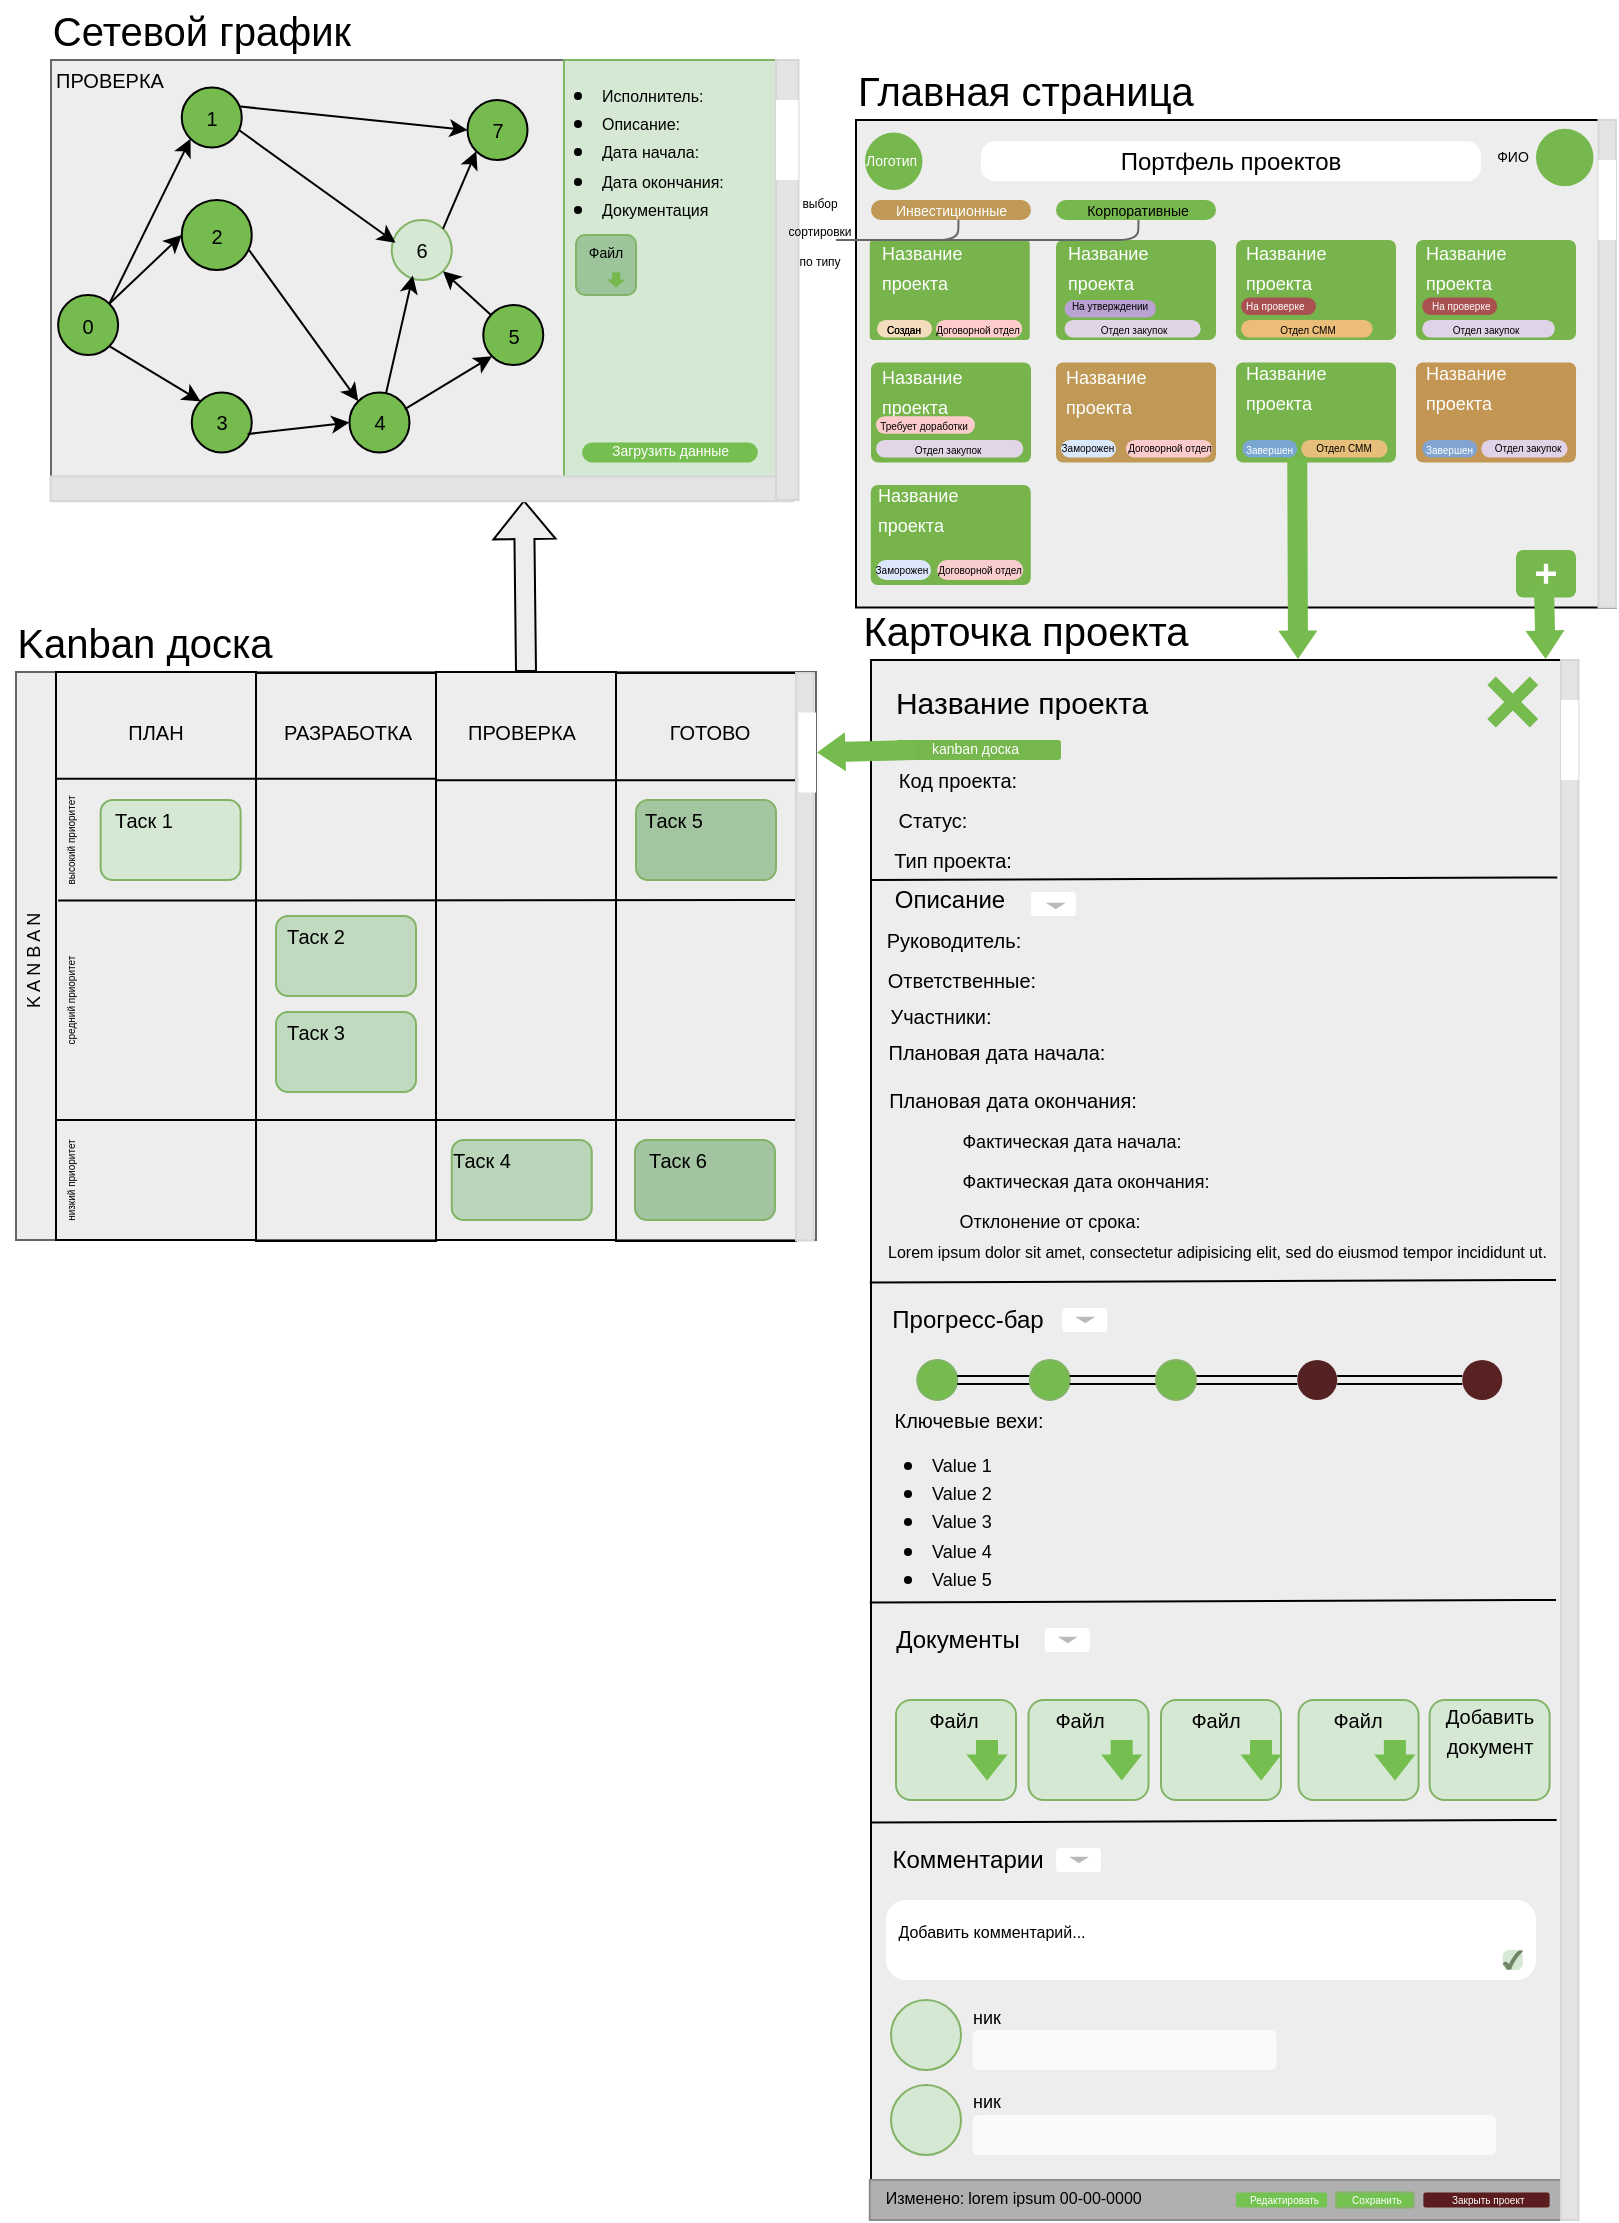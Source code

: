 <mxfile version="26.0.12">
  <diagram name="Page-1" id="03018318-947c-dd8e-b7a3-06fadd420f32">
    <mxGraphModel dx="629" dy="1742" grid="1" gridSize="10" guides="1" tooltips="1" connect="1" arrows="1" fold="1" page="1" pageScale="1" pageWidth="827" pageHeight="1169" background="#ffffff" math="0" shadow="0">
      <root>
        <mxCell id="0" />
        <mxCell id="1" parent="0" />
        <mxCell id="tw06mkd3tqOahKshNa1v-1" value="" style="rounded=0;whiteSpace=wrap;html=1;fillColor=light-dark(#ededed, #1a1a1a);strokeColor=default;fontColor=#333333;" parent="1" vertex="1">
          <mxGeometry x="440" y="-1070" width="380" height="243.75" as="geometry" />
        </mxCell>
        <mxCell id="tw06mkd3tqOahKshNa1v-2" value="" style="ellipse;whiteSpace=wrap;html=1;aspect=fixed;fillColor=light-dark(#76b84d, #ededed);gradientColor=none;strokeColor=none;" parent="1" vertex="1">
          <mxGeometry x="444.5" y="-1063.75" width="28.75" height="28.75" as="geometry" />
        </mxCell>
        <mxCell id="tw06mkd3tqOahKshNa1v-6" value="" style="rounded=1;whiteSpace=wrap;html=1;strokeColor=none;arcSize=36;" parent="1" vertex="1">
          <mxGeometry x="502.5" y="-1059.38" width="250" height="20" as="geometry" />
        </mxCell>
        <mxCell id="tw06mkd3tqOahKshNa1v-7" value="&lt;font&gt;Портфель проектов&lt;/font&gt;" style="text;html=1;align=center;verticalAlign=middle;whiteSpace=wrap;rounded=0;" parent="1" vertex="1">
          <mxGeometry x="555" y="-1063.75" width="145" height="30" as="geometry" />
        </mxCell>
        <mxCell id="tw06mkd3tqOahKshNa1v-138" value="" style="rounded=0;whiteSpace=wrap;html=1;fillColor=light-dark(#ededed, #ededed);strokeColor=default;fontColor=#333333;" parent="1" vertex="1">
          <mxGeometry x="447.5" y="-800" width="352.5" height="780" as="geometry" />
        </mxCell>
        <mxCell id="tw06mkd3tqOahKshNa1v-139" value="&lt;font style=&quot;font-size: 15px;&quot;&gt;Название проекта&lt;/font&gt;" style="text;html=1;align=center;verticalAlign=middle;whiteSpace=wrap;rounded=0;" parent="1" vertex="1">
          <mxGeometry x="452.5" y="-794" width="140" height="30" as="geometry" />
        </mxCell>
        <mxCell id="tw06mkd3tqOahKshNa1v-140" value="&lt;font style=&quot;font-size: 10px;&quot;&gt;Код проекта:&lt;/font&gt;" style="text;html=1;align=center;verticalAlign=middle;whiteSpace=wrap;rounded=0;" parent="1" vertex="1">
          <mxGeometry x="447.5" y="-750" width="85.75" height="20" as="geometry" />
        </mxCell>
        <mxCell id="tw06mkd3tqOahKshNa1v-141" value="&lt;font style=&quot;font-size: 10px;&quot;&gt;Статус:&lt;/font&gt;" style="text;html=1;align=center;verticalAlign=middle;whiteSpace=wrap;rounded=0;" parent="1" vertex="1">
          <mxGeometry x="450.5" y="-730" width="55" height="20" as="geometry" />
        </mxCell>
        <mxCell id="tw06mkd3tqOahKshNa1v-171" value="&lt;h1 style=&quot;margin-top: 0px;&quot;&gt;&lt;font style=&quot;font-size: 8px; line-height: 0%;&quot;&gt;&lt;span style=&quot;background-color: transparent; color: light-dark(rgb(0, 0, 0), rgb(255, 255, 255)); font-weight: normal;&quot;&gt;Lorem ipsum dolor sit amet, consectetur adipisicing elit, sed do eiusmod tempor incididunt ut.&amp;nbsp;&lt;/span&gt;&lt;/font&gt;&lt;/h1&gt;" style="text;html=1;whiteSpace=wrap;overflow=hidden;rounded=0;" parent="1" vertex="1">
          <mxGeometry x="453.75" y="-530" width="347.5" height="30" as="geometry" />
        </mxCell>
        <mxCell id="-qQDDxXLlnVFa6KjaKgR-14" value="&lt;font style=&quot;font-size: 20px;&quot;&gt;Главная страница&lt;/font&gt;" style="text;html=1;align=center;verticalAlign=middle;whiteSpace=wrap;rounded=0;" parent="1" vertex="1">
          <mxGeometry x="415.24" y="-1100" width="220" height="30" as="geometry" />
        </mxCell>
        <mxCell id="yqN4PnU-bIK_DVFbYcEo-104" value="" style="endArrow=none;html=1;rounded=0;" parent="1" edge="1">
          <mxGeometry width="50" height="50" relative="1" as="geometry">
            <mxPoint x="447.5" y="-690" as="sourcePoint" />
            <mxPoint x="777.553" y="-691.28" as="targetPoint" />
            <Array as="points">
              <mxPoint x="790.63" y="-691.28" />
            </Array>
          </mxGeometry>
        </mxCell>
        <mxCell id="yqN4PnU-bIK_DVFbYcEo-153" value="&lt;font style=&quot;font-size: 20px;&quot;&gt;Сетевой график&lt;/font&gt;" style="text;html=1;align=center;verticalAlign=middle;whiteSpace=wrap;rounded=0;" parent="1" vertex="1">
          <mxGeometry x="32.5" y="-1130" width="160" height="30" as="geometry" />
        </mxCell>
        <mxCell id="yqN4PnU-bIK_DVFbYcEo-174" value="" style="rounded=0;whiteSpace=wrap;html=1;fillColor=light-dark(#ededed, #1a1a1a);strokeColor=#666666;fontColor=#333333;" parent="1" vertex="1">
          <mxGeometry x="37.5" y="-1100" width="372.5" height="220" as="geometry" />
        </mxCell>
        <mxCell id="yqN4PnU-bIK_DVFbYcEo-217" value="&lt;font style=&quot;font-size: 10px;&quot;&gt;0&lt;/font&gt;" style="ellipse;whiteSpace=wrap;html=1;aspect=fixed;fillColor=light-dark(#75bb4e, #1f2f1e);strokeColor=light-dark(#030303, #446e2c);" parent="1" vertex="1">
          <mxGeometry x="41.06" y="-982.5" width="30" height="30" as="geometry" />
        </mxCell>
        <mxCell id="yqN4PnU-bIK_DVFbYcEo-218" value="&lt;font style=&quot;font-size: 10px;&quot;&gt;3&lt;/font&gt;" style="ellipse;whiteSpace=wrap;html=1;aspect=fixed;fillColor=light-dark(#75bb4e, #ededed);" parent="1" vertex="1">
          <mxGeometry x="107.88" y="-933.75" width="30" height="30" as="geometry" />
        </mxCell>
        <mxCell id="yqN4PnU-bIK_DVFbYcEo-219" value="&lt;font style=&quot;font-size: 10px;&quot;&gt;2&lt;/font&gt;" style="ellipse;whiteSpace=wrap;html=1;aspect=fixed;fillColor=light-dark(#75bb4e, #ededed);" parent="1" vertex="1">
          <mxGeometry x="102.88" y="-1030" width="35" height="35" as="geometry" />
        </mxCell>
        <mxCell id="yqN4PnU-bIK_DVFbYcEo-220" value="&lt;font style=&quot;font-size: 10px;&quot;&gt;1&lt;/font&gt;" style="ellipse;whiteSpace=wrap;html=1;aspect=fixed;fillColor=light-dark(#75bb4e, #ededed);" parent="1" vertex="1">
          <mxGeometry x="102.88" y="-1086.25" width="30" height="30" as="geometry" />
        </mxCell>
        <mxCell id="yqN4PnU-bIK_DVFbYcEo-221" value="&lt;font style=&quot;font-size: 10px;&quot;&gt;6&lt;/font&gt;" style="ellipse;whiteSpace=wrap;html=1;aspect=fixed;fillColor=#d5e8d4;strokeColor=#82b366;" parent="1" vertex="1">
          <mxGeometry x="207.88" y="-1020" width="30" height="30" as="geometry" />
        </mxCell>
        <mxCell id="yqN4PnU-bIK_DVFbYcEo-222" value="&lt;font style=&quot;font-size: 10px;&quot;&gt;4&lt;/font&gt;" style="ellipse;whiteSpace=wrap;html=1;aspect=fixed;fillColor=light-dark(#75bb4e, #ededed);" parent="1" vertex="1">
          <mxGeometry x="186.74" y="-933.75" width="30" height="30" as="geometry" />
        </mxCell>
        <mxCell id="yqN4PnU-bIK_DVFbYcEo-223" value="&lt;font style=&quot;font-size: 10px;&quot;&gt;5&lt;/font&gt;" style="ellipse;whiteSpace=wrap;html=1;aspect=fixed;fillColor=light-dark(#75bb4e, #ededed);" parent="1" vertex="1">
          <mxGeometry x="253.63" y="-977.5" width="30" height="30" as="geometry" />
        </mxCell>
        <mxCell id="yqN4PnU-bIK_DVFbYcEo-224" value="&lt;font style=&quot;font-size: 10px;&quot;&gt;7&lt;/font&gt;" style="ellipse;whiteSpace=wrap;html=1;aspect=fixed;fillColor=light-dark(#75bb4e, #ededed);" parent="1" vertex="1">
          <mxGeometry x="245.76" y="-1080" width="30" height="30" as="geometry" />
        </mxCell>
        <mxCell id="yqN4PnU-bIK_DVFbYcEo-225" value="" style="endArrow=classic;html=1;rounded=0;entryX=0;entryY=1;entryDx=0;entryDy=0;exitX=1;exitY=0;exitDx=0;exitDy=0;" parent="1" source="yqN4PnU-bIK_DVFbYcEo-217" target="yqN4PnU-bIK_DVFbYcEo-220" edge="1">
          <mxGeometry width="50" height="50" relative="1" as="geometry">
            <mxPoint x="-600" y="-510" as="sourcePoint" />
            <mxPoint x="-550" y="-560" as="targetPoint" />
          </mxGeometry>
        </mxCell>
        <mxCell id="yqN4PnU-bIK_DVFbYcEo-226" value="" style="endArrow=classic;html=1;rounded=0;entryX=0;entryY=0.5;entryDx=0;entryDy=0;exitX=1;exitY=0;exitDx=0;exitDy=0;" parent="1" source="yqN4PnU-bIK_DVFbYcEo-217" target="yqN4PnU-bIK_DVFbYcEo-219" edge="1">
          <mxGeometry width="50" height="50" relative="1" as="geometry">
            <mxPoint x="-597" y="-728" as="sourcePoint" />
            <mxPoint x="-488" y="-902" as="targetPoint" />
          </mxGeometry>
        </mxCell>
        <mxCell id="yqN4PnU-bIK_DVFbYcEo-227" value="" style="endArrow=classic;html=1;rounded=0;entryX=0;entryY=0;entryDx=0;entryDy=0;exitX=1;exitY=1;exitDx=0;exitDy=0;" parent="1" source="yqN4PnU-bIK_DVFbYcEo-217" target="yqN4PnU-bIK_DVFbYcEo-218" edge="1">
          <mxGeometry width="50" height="50" relative="1" as="geometry">
            <mxPoint x="-587" y="-718" as="sourcePoint" />
            <mxPoint x="-478" y="-892" as="targetPoint" />
          </mxGeometry>
        </mxCell>
        <mxCell id="yqN4PnU-bIK_DVFbYcEo-228" value="" style="endArrow=classic;html=1;rounded=0;entryX=0.063;entryY=0.379;entryDx=0;entryDy=0;entryPerimeter=0;exitX=0.958;exitY=0.713;exitDx=0;exitDy=0;exitPerimeter=0;" parent="1" source="yqN4PnU-bIK_DVFbYcEo-220" target="yqN4PnU-bIK_DVFbYcEo-221" edge="1">
          <mxGeometry width="50" height="50" relative="1" as="geometry">
            <mxPoint x="-420" y="-930" as="sourcePoint" />
            <mxPoint x="-468" y="-882" as="targetPoint" />
          </mxGeometry>
        </mxCell>
        <mxCell id="yqN4PnU-bIK_DVFbYcEo-230" value="" style="endArrow=classic;html=1;rounded=0;entryX=0;entryY=0.5;entryDx=0;entryDy=0;exitX=0.979;exitY=0.317;exitDx=0;exitDy=0;exitPerimeter=0;" parent="1" source="yqN4PnU-bIK_DVFbYcEo-220" target="yqN4PnU-bIK_DVFbYcEo-224" edge="1">
          <mxGeometry width="50" height="50" relative="1" as="geometry">
            <mxPoint x="-567" y="-698" as="sourcePoint" />
            <mxPoint x="-458" y="-872" as="targetPoint" />
          </mxGeometry>
        </mxCell>
        <mxCell id="yqN4PnU-bIK_DVFbYcEo-231" value="" style="endArrow=classic;html=1;rounded=0;entryX=0;entryY=0.5;entryDx=0;entryDy=0;exitX=0.93;exitY=0.693;exitDx=0;exitDy=0;exitPerimeter=0;" parent="1" source="yqN4PnU-bIK_DVFbYcEo-218" target="yqN4PnU-bIK_DVFbYcEo-222" edge="1">
          <mxGeometry width="50" height="50" relative="1" as="geometry">
            <mxPoint x="-336.5" y="-186" as="sourcePoint" />
            <mxPoint x="-227.5" y="-360" as="targetPoint" />
          </mxGeometry>
        </mxCell>
        <mxCell id="yqN4PnU-bIK_DVFbYcEo-232" value="" style="endArrow=classic;html=1;rounded=0;entryX=0;entryY=0;entryDx=0;entryDy=0;exitX=0.96;exitY=0.714;exitDx=0;exitDy=0;exitPerimeter=0;" parent="1" source="yqN4PnU-bIK_DVFbYcEo-219" target="yqN4PnU-bIK_DVFbYcEo-222" edge="1">
          <mxGeometry width="50" height="50" relative="1" as="geometry">
            <mxPoint x="-248.29" y="-646" as="sourcePoint" />
            <mxPoint x="-139.29" y="-820" as="targetPoint" />
            <Array as="points" />
          </mxGeometry>
        </mxCell>
        <mxCell id="yqN4PnU-bIK_DVFbYcEo-233" value="" style="endArrow=classic;html=1;rounded=0;entryX=0.352;entryY=0.924;entryDx=0;entryDy=0;entryPerimeter=0;" parent="1" source="yqN4PnU-bIK_DVFbYcEo-222" target="yqN4PnU-bIK_DVFbYcEo-221" edge="1">
          <mxGeometry width="50" height="50" relative="1" as="geometry">
            <mxPoint x="-215" y="-636" as="sourcePoint" />
            <mxPoint x="-106" y="-810" as="targetPoint" />
          </mxGeometry>
        </mxCell>
        <mxCell id="yqN4PnU-bIK_DVFbYcEo-234" value="" style="endArrow=classic;html=1;rounded=0;entryX=0;entryY=1;entryDx=0;entryDy=0;exitX=0.923;exitY=0.277;exitDx=0;exitDy=0;exitPerimeter=0;" parent="1" source="yqN4PnU-bIK_DVFbYcEo-222" target="yqN4PnU-bIK_DVFbYcEo-223" edge="1">
          <mxGeometry width="50" height="50" relative="1" as="geometry">
            <mxPoint x="-150" y="-296" as="sourcePoint" />
            <mxPoint x="-41" y="-470" as="targetPoint" />
          </mxGeometry>
        </mxCell>
        <mxCell id="yqN4PnU-bIK_DVFbYcEo-235" value="" style="endArrow=classic;html=1;rounded=0;entryX=1;entryY=1;entryDx=0;entryDy=0;" parent="1" source="yqN4PnU-bIK_DVFbYcEo-223" target="yqN4PnU-bIK_DVFbYcEo-221" edge="1">
          <mxGeometry width="50" height="50" relative="1" as="geometry">
            <mxPoint x="-9" y="-540" as="sourcePoint" />
            <mxPoint x="100" y="-714" as="targetPoint" />
          </mxGeometry>
        </mxCell>
        <mxCell id="yqN4PnU-bIK_DVFbYcEo-236" value="" style="endArrow=classic;html=1;rounded=0;entryX=0;entryY=1;entryDx=0;entryDy=0;exitX=1;exitY=0;exitDx=0;exitDy=0;" parent="1" source="yqN4PnU-bIK_DVFbYcEo-221" target="yqN4PnU-bIK_DVFbYcEo-224" edge="1">
          <mxGeometry width="50" height="50" relative="1" as="geometry">
            <mxPoint x="-104" y="-776" as="sourcePoint" />
            <mxPoint x="5" y="-950" as="targetPoint" />
          </mxGeometry>
        </mxCell>
        <mxCell id="yqN4PnU-bIK_DVFbYcEo-250" value="" style="rounded=1;whiteSpace=wrap;html=1;arcSize=4;strokeColor=none;fillColor=light-dark(#77b54c, #ededed);" parent="1" vertex="1">
          <mxGeometry x="446.87" y="-1010" width="80" height="50" as="geometry" />
        </mxCell>
        <mxCell id="yqN4PnU-bIK_DVFbYcEo-256" value="&lt;font style=&quot;line-height: 90%; font-size: 9px;&quot;&gt;Название&lt;/font&gt;&lt;div&gt;&lt;font style=&quot;line-height: 90%; font-size: 9px;&quot;&gt;проекта&lt;/font&gt;&lt;/div&gt;" style="text;html=1;align=left;verticalAlign=middle;whiteSpace=wrap;rounded=0;fontColor=#FFFFFF;" parent="1" vertex="1">
          <mxGeometry x="450.62" y="-1015" width="60" height="35" as="geometry" />
        </mxCell>
        <mxCell id="yqN4PnU-bIK_DVFbYcEo-281" value="" style="rounded=0;whiteSpace=wrap;html=1;fillColor=light-dark(#ededed, #1a1a1a);strokeColor=#666666;fontColor=#333333;" parent="1" vertex="1">
          <mxGeometry x="20" y="-794" width="400" height="284" as="geometry" />
        </mxCell>
        <mxCell id="yqN4PnU-bIK_DVFbYcEo-283" value="" style="rounded=1;whiteSpace=wrap;html=1;arcSize=7;strokeColor=none;fillColor=light-dark(#77b54c, #ededed);" parent="1" vertex="1">
          <mxGeometry x="447.38" y="-887.5" width="80" height="50" as="geometry" />
        </mxCell>
        <mxCell id="yqN4PnU-bIK_DVFbYcEo-284" value="&lt;font style=&quot;line-height: 90%; font-size: 9px;&quot;&gt;Название&lt;/font&gt;&lt;div&gt;&lt;font style=&quot;line-height: 90%; font-size: 9px;&quot;&gt;проекта&lt;/font&gt;&lt;/div&gt;" style="text;html=1;align=left;verticalAlign=middle;whiteSpace=wrap;rounded=0;fontColor=#FFFFFF;" parent="1" vertex="1">
          <mxGeometry x="448.54" y="-893.12" width="60" height="35" as="geometry" />
        </mxCell>
        <mxCell id="yqN4PnU-bIK_DVFbYcEo-285" value="" style="rounded=1;whiteSpace=wrap;html=1;arcSize=7;strokeColor=none;fillColor=light-dark(#77b54c, #ededed);" parent="1" vertex="1">
          <mxGeometry x="447.5" y="-948.75" width="80" height="50" as="geometry" />
        </mxCell>
        <mxCell id="yqN4PnU-bIK_DVFbYcEo-286" value="&lt;font style=&quot;line-height: 90%; font-size: 9px;&quot;&gt;Название&lt;/font&gt;&lt;div&gt;&lt;font style=&quot;line-height: 90%; font-size: 9px;&quot;&gt;проекта&lt;/font&gt;&lt;/div&gt;" style="text;html=1;align=left;verticalAlign=middle;whiteSpace=wrap;rounded=0;fontColor=#FFFFFF;" parent="1" vertex="1">
          <mxGeometry x="450.62" y="-952.5" width="60" height="35" as="geometry" />
        </mxCell>
        <mxCell id="yqN4PnU-bIK_DVFbYcEo-289" value="" style="rounded=1;whiteSpace=wrap;html=1;arcSize=7;strokeColor=none;fillColor=light-dark(#bf9955, #ededed);" parent="1" vertex="1">
          <mxGeometry x="540" y="-948.75" width="80" height="50" as="geometry" />
        </mxCell>
        <mxCell id="yqN4PnU-bIK_DVFbYcEo-290" value="&lt;font style=&quot;line-height: 90%; font-size: 9px;&quot;&gt;Название&lt;/font&gt;&lt;div&gt;&lt;font style=&quot;line-height: 90%; font-size: 9px;&quot;&gt;проекта&lt;/font&gt;&lt;/div&gt;" style="text;html=1;align=left;verticalAlign=middle;whiteSpace=wrap;rounded=0;fontColor=#FFFFFF;" parent="1" vertex="1">
          <mxGeometry x="543.12" y="-952.5" width="60" height="35" as="geometry" />
        </mxCell>
        <mxCell id="yqN4PnU-bIK_DVFbYcEo-291" value="" style="rounded=1;whiteSpace=wrap;html=1;arcSize=7;strokeColor=none;fillColor=light-dark(#77b54c, #ededed);" parent="1" vertex="1">
          <mxGeometry x="540" y="-1010" width="80" height="50" as="geometry" />
        </mxCell>
        <mxCell id="yqN4PnU-bIK_DVFbYcEo-292" value="&lt;font style=&quot;line-height: 90%; font-size: 9px;&quot;&gt;Название&lt;/font&gt;&lt;div&gt;&lt;font style=&quot;line-height: 90%; font-size: 9px;&quot;&gt;проекта&lt;/font&gt;&lt;/div&gt;" style="text;html=1;align=left;verticalAlign=middle;whiteSpace=wrap;rounded=0;fontColor=#FFFFFF;" parent="1" vertex="1">
          <mxGeometry x="544.25" y="-1015" width="60" height="35" as="geometry" />
        </mxCell>
        <mxCell id="yqN4PnU-bIK_DVFbYcEo-293" value="" style="rounded=1;whiteSpace=wrap;html=1;arcSize=7;strokeColor=none;fillColor=light-dark(#77b54c, #ededed);" parent="1" vertex="1">
          <mxGeometry x="630" y="-1010" width="80" height="50" as="geometry" />
        </mxCell>
        <mxCell id="yqN4PnU-bIK_DVFbYcEo-294" value="&lt;font style=&quot;line-height: 90%; font-size: 9px;&quot;&gt;Название&lt;/font&gt;&lt;div&gt;&lt;font style=&quot;line-height: 90%; font-size: 9px;&quot;&gt;проекта&lt;/font&gt;&lt;/div&gt;" style="text;html=1;align=left;verticalAlign=middle;whiteSpace=wrap;rounded=0;fontColor=#FFFFFF;" parent="1" vertex="1">
          <mxGeometry x="632.55" y="-1015" width="60" height="35" as="geometry" />
        </mxCell>
        <mxCell id="yqN4PnU-bIK_DVFbYcEo-295" value="" style="rounded=1;whiteSpace=wrap;html=1;arcSize=7;strokeColor=none;fillColor=light-dark(#77b54c, #ededed);" parent="1" vertex="1">
          <mxGeometry x="720" y="-1010" width="80" height="50" as="geometry" />
        </mxCell>
        <mxCell id="yqN4PnU-bIK_DVFbYcEo-296" value="&lt;font style=&quot;line-height: 90%; font-size: 9px;&quot;&gt;Название&lt;/font&gt;&lt;div&gt;&lt;font style=&quot;line-height: 90%; font-size: 9px;&quot;&gt;проекта&lt;/font&gt;&lt;/div&gt;" style="text;html=1;align=left;verticalAlign=middle;whiteSpace=wrap;rounded=0;fontColor=#FFFFFF;" parent="1" vertex="1">
          <mxGeometry x="723.12" y="-1015" width="60" height="35" as="geometry" />
        </mxCell>
        <mxCell id="yqN4PnU-bIK_DVFbYcEo-297" value="" style="rounded=1;whiteSpace=wrap;html=1;arcSize=7;strokeColor=none;fillColor=light-dark(#77b54c, #ededed);" parent="1" vertex="1">
          <mxGeometry x="630" y="-948.75" width="80" height="50" as="geometry" />
        </mxCell>
        <mxCell id="yqN4PnU-bIK_DVFbYcEo-298" value="&lt;font style=&quot;line-height: 90%; font-size: 9px;&quot;&gt;Название&lt;/font&gt;&lt;div&gt;&lt;font style=&quot;line-height: 90%; font-size: 9px;&quot;&gt;проекта&lt;/font&gt;&lt;/div&gt;" style="text;html=1;align=left;verticalAlign=middle;whiteSpace=wrap;rounded=0;fontColor=#FFFFFF;" parent="1" vertex="1">
          <mxGeometry x="633.12" y="-954.38" width="60" height="35" as="geometry" />
        </mxCell>
        <mxCell id="yqN4PnU-bIK_DVFbYcEo-299" value="" style="rounded=1;whiteSpace=wrap;html=1;arcSize=7;strokeColor=none;fillColor=light-dark(#c49653, #ededed);" parent="1" vertex="1">
          <mxGeometry x="720" y="-948.75" width="80" height="50" as="geometry" />
        </mxCell>
        <mxCell id="yqN4PnU-bIK_DVFbYcEo-300" value="&lt;font style=&quot;line-height: 90%; font-size: 9px;&quot;&gt;Название&lt;/font&gt;&lt;div&gt;&lt;font style=&quot;line-height: 90%; font-size: 9px;&quot;&gt;проекта&lt;/font&gt;&lt;/div&gt;" style="text;html=1;align=left;verticalAlign=middle;whiteSpace=wrap;rounded=0;fontColor=#FFFFFF;fillColor=light-dark(#c49653, #ededed);" parent="1" vertex="1">
          <mxGeometry x="723.12" y="-943.75" width="60" height="13.75" as="geometry" />
        </mxCell>
        <mxCell id="yqN4PnU-bIK_DVFbYcEo-301" value="&lt;font&gt;Описание&lt;/font&gt;" style="text;html=1;align=center;verticalAlign=middle;whiteSpace=wrap;rounded=0;" parent="1" vertex="1">
          <mxGeometry x="444" y="-690" width="85.75" height="20" as="geometry" />
        </mxCell>
        <mxCell id="yqN4PnU-bIK_DVFbYcEo-302" value="&lt;font style=&quot;font-size: 10px;&quot;&gt;Ответственные:&lt;/font&gt;" style="text;html=1;align=center;verticalAlign=middle;whiteSpace=wrap;rounded=0;" parent="1" vertex="1">
          <mxGeometry x="450" y="-650" width="85.75" height="20" as="geometry" />
        </mxCell>
        <mxCell id="yqN4PnU-bIK_DVFbYcEo-303" value="&lt;font style=&quot;font-size: 10px;&quot;&gt;Участники:&lt;/font&gt;" style="text;html=1;align=center;verticalAlign=middle;whiteSpace=wrap;rounded=0;" parent="1" vertex="1">
          <mxGeometry x="451.25" y="-632" width="62.62" height="20" as="geometry" />
        </mxCell>
        <mxCell id="yqN4PnU-bIK_DVFbYcEo-304" value="&lt;font style=&quot;font-size: 10px;&quot;&gt;Плановая дата начала:&lt;/font&gt;" style="text;html=1;align=center;verticalAlign=middle;whiteSpace=wrap;rounded=0;" parent="1" vertex="1">
          <mxGeometry x="454.27" y="-614" width="112.5" height="20" as="geometry" />
        </mxCell>
        <mxCell id="yqN4PnU-bIK_DVFbYcEo-305" value="&lt;font style=&quot;font-size: 10px;&quot;&gt;Плановая дата окончания:&lt;/font&gt;" style="text;html=1;align=center;verticalAlign=middle;whiteSpace=wrap;rounded=0;" parent="1" vertex="1">
          <mxGeometry x="451.25" y="-590" width="135" height="20" as="geometry" />
        </mxCell>
        <mxCell id="yqN4PnU-bIK_DVFbYcEo-306" value="&lt;font style=&quot;font-size: 9px;&quot;&gt;Фактическая дата начала:&lt;/font&gt;" style="text;html=1;align=center;verticalAlign=middle;whiteSpace=wrap;rounded=0;" parent="1" vertex="1">
          <mxGeometry x="488.13" y="-570" width="120" height="20" as="geometry" />
        </mxCell>
        <mxCell id="yqN4PnU-bIK_DVFbYcEo-307" value="&lt;font style=&quot;font-size: 9px;&quot;&gt;Фактическая дата окончания:&lt;/font&gt;" style="text;html=1;align=center;verticalAlign=middle;whiteSpace=wrap;rounded=0;" parent="1" vertex="1">
          <mxGeometry x="475.63" y="-550" width="157.5" height="20" as="geometry" />
        </mxCell>
        <mxCell id="yqN4PnU-bIK_DVFbYcEo-308" value="" style="endArrow=none;html=1;rounded=0;" parent="1" edge="1">
          <mxGeometry width="50" height="50" relative="1" as="geometry">
            <mxPoint x="446.87" y="-488.72" as="sourcePoint" />
            <mxPoint x="776.923" y="-490" as="targetPoint" />
            <Array as="points">
              <mxPoint x="790" y="-490" />
            </Array>
          </mxGeometry>
        </mxCell>
        <mxCell id="yqN4PnU-bIK_DVFbYcEo-309" value="&lt;font&gt;Прогресс-бар&lt;/font&gt;" style="text;html=1;align=center;verticalAlign=middle;whiteSpace=wrap;rounded=0;" parent="1" vertex="1">
          <mxGeometry x="452.5" y="-480" width="85.75" height="20" as="geometry" />
        </mxCell>
        <mxCell id="yqN4PnU-bIK_DVFbYcEo-310" value="" style="ellipse;whiteSpace=wrap;html=1;aspect=fixed;fillColor=light-dark(#76b84d, #ededed);gradientColor=none;strokeColor=none;" parent="1" vertex="1">
          <mxGeometry x="780" y="-1065.63" width="28.75" height="28.75" as="geometry" />
        </mxCell>
        <mxCell id="yqN4PnU-bIK_DVFbYcEo-312" value="&lt;font style=&quot;font-size: 7px;&quot;&gt;ФИО&lt;/font&gt;" style="text;html=1;align=center;verticalAlign=middle;whiteSpace=wrap;rounded=0;" parent="1" vertex="1">
          <mxGeometry x="746.75" y="-1056.25" width="43.25" height="6.25" as="geometry" />
        </mxCell>
        <mxCell id="tw06mkd3tqOahKshNa1v-73" value="" style="rounded=1;whiteSpace=wrap;html=1;strokeColor=none;fillColor=light-dark(#f4ddbd, #1f2f1e);arcSize=50;align=center;" parent="1" vertex="1">
          <mxGeometry x="450.5" y="-970" width="27.5" height="8.75" as="geometry" />
        </mxCell>
        <mxCell id="yqN4PnU-bIK_DVFbYcEo-313" value="" style="rounded=1;whiteSpace=wrap;html=1;arcSize=50;strokeColor=none;fillColor=light-dark(#bf9955, #ededed);" parent="1" vertex="1">
          <mxGeometry x="447.5" y="-1030" width="80" height="10" as="geometry" />
        </mxCell>
        <mxCell id="yqN4PnU-bIK_DVFbYcEo-314" value="" style="rounded=1;whiteSpace=wrap;html=1;arcSize=50;strokeColor=none;fillColor=light-dark(#76b84d, #ededed);" parent="1" vertex="1">
          <mxGeometry x="540" y="-1030" width="80" height="10" as="geometry" />
        </mxCell>
        <mxCell id="yqN4PnU-bIK_DVFbYcEo-316" value="&lt;font style=&quot;font-size: 7px;&quot;&gt;Инвестиционные&lt;/font&gt;" style="text;html=1;align=left;verticalAlign=middle;whiteSpace=wrap;rounded=0;fontColor=#FFFFFF;" parent="1" vertex="1">
          <mxGeometry x="457.5" y="-1035" width="62.5" height="17.5" as="geometry" />
        </mxCell>
        <mxCell id="yqN4PnU-bIK_DVFbYcEo-317" value="&lt;font style=&quot;font-size: 5px;&quot;&gt;Создан&lt;/font&gt;" style="text;html=1;align=center;verticalAlign=middle;whiteSpace=wrap;rounded=0;" parent="1" vertex="1">
          <mxGeometry x="454.18" y="-972.5" width="20.13" height="10" as="geometry" />
        </mxCell>
        <mxCell id="yqN4PnU-bIK_DVFbYcEo-318" value="" style="rounded=1;whiteSpace=wrap;html=1;strokeColor=none;fillColor=light-dark(#FFCCCC,#1F2F1E);arcSize=50;" parent="1" vertex="1">
          <mxGeometry x="480" y="-970" width="43.13" height="8.75" as="geometry" />
        </mxCell>
        <mxCell id="yqN4PnU-bIK_DVFbYcEo-319" value="" style="rounded=0;whiteSpace=wrap;html=1;strokeColor=light-dark(#d7d7d7, #ededed);fillColor=light-dark(#e3e3e3, #ededed);" parent="1" vertex="1">
          <mxGeometry x="811.25" y="-1070" width="8.75" height="243.75" as="geometry" />
        </mxCell>
        <mxCell id="yqN4PnU-bIK_DVFbYcEo-320" value="" style="rounded=0;whiteSpace=wrap;html=1;strokeColor=none;fillColor=light-dark(#FFFFFF,#EDEDED);" parent="1" vertex="1">
          <mxGeometry x="811.25" y="-1050" width="8.75" height="40" as="geometry" />
        </mxCell>
        <mxCell id="yqN4PnU-bIK_DVFbYcEo-321" value="" style="rounded=1;whiteSpace=wrap;html=1;strokeColor=none;fillColor=light-dark(#fccccd, #1f2f1e);arcSize=50;" parent="1" vertex="1">
          <mxGeometry x="450" y="-921.87" width="49.5" height="8.75" as="geometry" />
        </mxCell>
        <mxCell id="yqN4PnU-bIK_DVFbYcEo-322" value="" style="rounded=1;whiteSpace=wrap;html=1;strokeColor=none;fillColor=#e1d5e7;arcSize=50;" parent="1" vertex="1">
          <mxGeometry x="450" y="-910" width="73.63" height="8.75" as="geometry" />
        </mxCell>
        <mxCell id="yqN4PnU-bIK_DVFbYcEo-323" value="" style="rounded=1;whiteSpace=wrap;html=1;strokeColor=none;fillColor=#dae8fc;arcSize=50;" parent="1" vertex="1">
          <mxGeometry x="542.5" y="-910" width="27.5" height="8.75" as="geometry" />
        </mxCell>
        <mxCell id="yqN4PnU-bIK_DVFbYcEo-324" value="" style="rounded=1;whiteSpace=wrap;html=1;strokeColor=none;fillColor=light-dark(#fccccd, #1f2f1e);arcSize=50;" parent="1" vertex="1">
          <mxGeometry x="574.93" y="-910" width="43.13" height="8.75" as="geometry" />
        </mxCell>
        <mxCell id="yqN4PnU-bIK_DVFbYcEo-325" value="" style="rounded=1;whiteSpace=wrap;html=1;strokeColor=none;fillColor=light-dark(#baa2d2, #1f2f1e);arcSize=50;" parent="1" vertex="1">
          <mxGeometry x="544.25" y="-980" width="45.75" height="8.75" as="geometry" />
        </mxCell>
        <mxCell id="yqN4PnU-bIK_DVFbYcEo-326" value="" style="rounded=1;whiteSpace=wrap;html=1;strokeColor=none;fillColor=light-dark(#e1d4e7, #1f2f1e);arcSize=50;" parent="1" vertex="1">
          <mxGeometry x="544.25" y="-970" width="68.06" height="8.75" as="geometry" />
        </mxCell>
        <mxCell id="yqN4PnU-bIK_DVFbYcEo-327" value="" style="rounded=1;whiteSpace=wrap;html=1;strokeColor=none;fillColor=light-dark(#dde7fc, #1f2f1e);arcSize=50;" parent="1" vertex="1">
          <mxGeometry x="450" y="-850" width="27.5" height="10" as="geometry" />
        </mxCell>
        <mxCell id="yqN4PnU-bIK_DVFbYcEo-328" value="" style="rounded=1;whiteSpace=wrap;html=1;strokeColor=none;fillColor=light-dark(#f9ccce, #1f2f1e);arcSize=50;" parent="1" vertex="1">
          <mxGeometry x="480.5" y="-850" width="43.13" height="10" as="geometry" />
        </mxCell>
        <mxCell id="yqN4PnU-bIK_DVFbYcEo-331" value="" style="rounded=1;whiteSpace=wrap;html=1;strokeColor=none;fillColor=light-dark(#a95151, #1f2f1e);arcSize=50;" parent="1" vertex="1">
          <mxGeometry x="632.55" y="-981.25" width="37.45" height="8.75" as="geometry" />
        </mxCell>
        <mxCell id="yqN4PnU-bIK_DVFbYcEo-332" value="" style="rounded=1;whiteSpace=wrap;html=1;strokeColor=none;fillColor=light-dark(#ecbc79, #1f2f1e);arcSize=50;" parent="1" vertex="1">
          <mxGeometry x="632.55" y="-970" width="65.75" height="8.75" as="geometry" />
        </mxCell>
        <mxCell id="yqN4PnU-bIK_DVFbYcEo-333" value="" style="rounded=1;whiteSpace=wrap;html=1;strokeColor=none;fillColor=light-dark(#79a7d2, #1f2f1e);arcSize=50;" parent="1" vertex="1">
          <mxGeometry x="633.12" y="-910" width="27.5" height="8.75" as="geometry" />
        </mxCell>
        <mxCell id="yqN4PnU-bIK_DVFbYcEo-334" value="" style="rounded=1;whiteSpace=wrap;html=1;strokeColor=none;fillColor=light-dark(#e6bf7b, #1f2f1e);arcSize=50;" parent="1" vertex="1">
          <mxGeometry x="662.62" y="-910" width="43.13" height="8.75" as="geometry" />
        </mxCell>
        <mxCell id="yqN4PnU-bIK_DVFbYcEo-336" value="" style="rounded=1;whiteSpace=wrap;html=1;strokeColor=none;fillColor=light-dark(#e1d3e7, #1f2f1e);arcSize=50;" parent="1" vertex="1">
          <mxGeometry x="723.12" y="-970" width="66.32" height="8.75" as="geometry" />
        </mxCell>
        <mxCell id="yqN4PnU-bIK_DVFbYcEo-337" value="" style="rounded=1;whiteSpace=wrap;html=1;strokeColor=none;fillColor=light-dark(#82a4d1, #1f2f1e);arcSize=50;" parent="1" vertex="1">
          <mxGeometry x="723.12" y="-910" width="27.5" height="8.75" as="geometry" />
        </mxCell>
        <mxCell id="yqN4PnU-bIK_DVFbYcEo-338" value="" style="rounded=1;whiteSpace=wrap;html=1;strokeColor=none;fillColor=light-dark(#e1d3e7, #1f2f1e);arcSize=50;" parent="1" vertex="1">
          <mxGeometry x="752.62" y="-910" width="43.13" height="8.75" as="geometry" />
        </mxCell>
        <mxCell id="yqN4PnU-bIK_DVFbYcEo-339" value="" style="rounded=1;whiteSpace=wrap;html=1;strokeColor=none;fillColor=light-dark(#76b84d, #ededed);" parent="1" vertex="1">
          <mxGeometry x="770" y="-855" width="30" height="23.75" as="geometry" />
        </mxCell>
        <mxCell id="yqN4PnU-bIK_DVFbYcEo-343" value="" style="rounded=0;whiteSpace=wrap;html=1;fillColor=none;" parent="1" vertex="1">
          <mxGeometry x="40" y="-794" width="100" height="284" as="geometry" />
        </mxCell>
        <mxCell id="yqN4PnU-bIK_DVFbYcEo-346" value="" style="rounded=0;whiteSpace=wrap;html=1;fillColor=none;" parent="1" vertex="1">
          <mxGeometry x="230" y="-794" width="90" height="284" as="geometry" />
        </mxCell>
        <mxCell id="yqN4PnU-bIK_DVFbYcEo-348" value="" style="endArrow=none;html=1;rounded=0;exitX=0.998;exitY=0.189;exitDx=0;exitDy=0;exitPerimeter=0;entryX=1.006;entryY=0.134;entryDx=0;entryDy=0;entryPerimeter=0;" parent="1" source="yqN4PnU-bIK_DVFbYcEo-376" edge="1">
          <mxGeometry width="50" height="50" relative="1" as="geometry">
            <mxPoint x="142.13" y="-740.004" as="sourcePoint" />
            <mxPoint x="412.12" y="-740.004" as="targetPoint" />
          </mxGeometry>
        </mxCell>
        <mxCell id="yqN4PnU-bIK_DVFbYcEo-349" value="" style="endArrow=none;html=1;rounded=0;exitX=-0.003;exitY=0.332;exitDx=0;exitDy=0;exitPerimeter=0;entryX=1.006;entryY=0.134;entryDx=0;entryDy=0;entryPerimeter=0;" parent="1" edge="1">
          <mxGeometry width="50" height="50" relative="1" as="geometry">
            <mxPoint x="41.06" y="-679.712" as="sourcePoint" />
            <mxPoint x="410" y="-680" as="targetPoint" />
          </mxGeometry>
        </mxCell>
        <mxCell id="yqN4PnU-bIK_DVFbYcEo-350" value="" style="endArrow=none;html=1;rounded=0;exitX=0;exitY=0.75;exitDx=0;exitDy=0;entryX=1;entryY=0.75;entryDx=0;entryDy=0;" parent="1" edge="1">
          <mxGeometry width="50" height="50" relative="1" as="geometry">
            <mxPoint x="40" y="-570" as="sourcePoint" />
            <mxPoint x="410" y="-570" as="targetPoint" />
          </mxGeometry>
        </mxCell>
        <mxCell id="yqN4PnU-bIK_DVFbYcEo-354" value="&lt;font style=&quot;font-size: 10px;&quot;&gt;ПРОВЕРКА&lt;/font&gt;" style="text;html=1;align=center;verticalAlign=middle;whiteSpace=wrap;rounded=0;" parent="1" vertex="1">
          <mxGeometry x="230.01" y="-773.75" width="85.75" height="20" as="geometry" />
        </mxCell>
        <mxCell id="yqN4PnU-bIK_DVFbYcEo-356" value="&lt;font style=&quot;font-size: 10px;&quot;&gt;ПЛАН&lt;/font&gt;" style="text;html=1;align=center;verticalAlign=middle;whiteSpace=wrap;rounded=0;" parent="1" vertex="1">
          <mxGeometry x="47.13" y="-773.75" width="85.75" height="20" as="geometry" />
        </mxCell>
        <mxCell id="yqN4PnU-bIK_DVFbYcEo-357" value="&lt;font style=&quot;font-size: 9px;&quot;&gt;K A N B A N&lt;/font&gt;" style="text;html=1;align=center;verticalAlign=middle;whiteSpace=wrap;rounded=0;rotation=-90;" parent="1" vertex="1">
          <mxGeometry x="-14.69" y="-660" width="85.75" height="20" as="geometry" />
        </mxCell>
        <mxCell id="yqN4PnU-bIK_DVFbYcEo-358" value="" style="rounded=1;whiteSpace=wrap;html=1;fillColor=#d5e8d4;strokeColor=#82b366;" parent="1" vertex="1">
          <mxGeometry x="62.31" y="-730" width="70" height="40" as="geometry" />
        </mxCell>
        <mxCell id="yqN4PnU-bIK_DVFbYcEo-359" value="" style="rounded=1;whiteSpace=wrap;html=1;fillColor=light-dark(#c0d9bf, #1f2f1e);strokeColor=#82b366;" parent="1" vertex="1">
          <mxGeometry x="150" y="-672" width="70" height="40" as="geometry" />
        </mxCell>
        <mxCell id="yqN4PnU-bIK_DVFbYcEo-360" value="" style="rounded=1;whiteSpace=wrap;html=1;fillColor=light-dark(#c0dabf, #1f2f1e);strokeColor=#82b366;" parent="1" vertex="1">
          <mxGeometry x="150" y="-624" width="70" height="40" as="geometry" />
        </mxCell>
        <mxCell id="yqN4PnU-bIK_DVFbYcEo-361" value="" style="rounded=1;whiteSpace=wrap;html=1;fillColor=light-dark(#bad5b9, #1f2f1e);strokeColor=#82b366;" parent="1" vertex="1">
          <mxGeometry x="237.88" y="-560" width="70" height="40" as="geometry" />
        </mxCell>
        <mxCell id="yqN4PnU-bIK_DVFbYcEo-362" value="" style="rounded=1;whiteSpace=wrap;html=1;fillColor=light-dark(#a3c4a1, #1f2f1e);strokeColor=#82b366;" parent="1" vertex="1">
          <mxGeometry x="329.5" y="-560" width="70" height="40" as="geometry" />
        </mxCell>
        <mxCell id="yqN4PnU-bIK_DVFbYcEo-363" value="" style="rounded=1;whiteSpace=wrap;html=1;fillColor=light-dark(#a3c6a1, #1f2f1e);strokeColor=#82b366;" parent="1" vertex="1">
          <mxGeometry x="330" y="-730" width="70" height="40" as="geometry" />
        </mxCell>
        <mxCell id="yqN4PnU-bIK_DVFbYcEo-364" value="&lt;font style=&quot;font-size: 5px;&quot;&gt;высокий приоритет&lt;/font&gt;" style="text;html=1;align=center;verticalAlign=middle;whiteSpace=wrap;rounded=0;rotation=-90;" parent="1" vertex="1">
          <mxGeometry x="20.0" y="-720" width="51.06" height="20" as="geometry" />
        </mxCell>
        <mxCell id="yqN4PnU-bIK_DVFbYcEo-365" value="&lt;font style=&quot;font-size: 5px;&quot;&gt;средний приоритет&lt;/font&gt;" style="text;html=1;align=center;verticalAlign=middle;whiteSpace=wrap;rounded=0;rotation=-90;" parent="1" vertex="1">
          <mxGeometry x="20.0" y="-640" width="51.06" height="20" as="geometry" />
        </mxCell>
        <mxCell id="yqN4PnU-bIK_DVFbYcEo-366" value="&lt;font style=&quot;font-size: 5px;&quot;&gt;низкий приоритет&lt;/font&gt;" style="text;html=1;align=center;verticalAlign=middle;whiteSpace=wrap;rounded=0;rotation=-90;" parent="1" vertex="1">
          <mxGeometry x="20.0" y="-550" width="51.06" height="20" as="geometry" />
        </mxCell>
        <mxCell id="yqN4PnU-bIK_DVFbYcEo-368" value="&lt;font style=&quot;font-size: 10px;&quot;&gt;Таск 1&lt;/font&gt;" style="text;html=1;align=center;verticalAlign=middle;whiteSpace=wrap;rounded=0;" parent="1" vertex="1">
          <mxGeometry x="60.88" y="-730" width="45.75" height="20" as="geometry" />
        </mxCell>
        <mxCell id="yqN4PnU-bIK_DVFbYcEo-369" value="&lt;font style=&quot;font-size: 10px;&quot;&gt;Таск 2&lt;/font&gt;" style="text;html=1;align=center;verticalAlign=middle;whiteSpace=wrap;rounded=0;" parent="1" vertex="1">
          <mxGeometry x="146.75" y="-672" width="45.75" height="20" as="geometry" />
        </mxCell>
        <mxCell id="yqN4PnU-bIK_DVFbYcEo-370" value="&lt;font style=&quot;font-size: 10px;&quot;&gt;Таск 3&lt;/font&gt;" style="text;html=1;align=center;verticalAlign=middle;whiteSpace=wrap;rounded=0;" parent="1" vertex="1">
          <mxGeometry x="146.75" y="-624" width="45.75" height="20" as="geometry" />
        </mxCell>
        <mxCell id="yqN4PnU-bIK_DVFbYcEo-371" value="&lt;font style=&quot;font-size: 10px;&quot;&gt;Таск 4&lt;/font&gt;" style="text;html=1;align=center;verticalAlign=middle;whiteSpace=wrap;rounded=0;" parent="1" vertex="1">
          <mxGeometry x="230.01" y="-560" width="45.75" height="20" as="geometry" />
        </mxCell>
        <mxCell id="yqN4PnU-bIK_DVFbYcEo-372" value="&lt;font style=&quot;font-size: 10px;&quot;&gt;Таск 5&lt;/font&gt;" style="text;html=1;align=center;verticalAlign=middle;whiteSpace=wrap;rounded=0;" parent="1" vertex="1">
          <mxGeometry x="327.88" y="-732.5" width="42.12" height="25" as="geometry" />
        </mxCell>
        <mxCell id="yqN4PnU-bIK_DVFbYcEo-373" value="&lt;font style=&quot;font-size: 10px;&quot;&gt;Таск 6&lt;/font&gt;" style="text;html=1;align=center;verticalAlign=middle;whiteSpace=wrap;rounded=0;" parent="1" vertex="1">
          <mxGeometry x="327.88" y="-560" width="45.75" height="20" as="geometry" />
        </mxCell>
        <mxCell id="yqN4PnU-bIK_DVFbYcEo-374" value="&lt;font style=&quot;font-size: 20px;&quot;&gt;Kanban доска&lt;/font&gt;" style="text;html=1;align=center;verticalAlign=middle;whiteSpace=wrap;rounded=0;" parent="1" vertex="1">
          <mxGeometry x="12.5" y="-823.75" width="142.5" height="30" as="geometry" />
        </mxCell>
        <mxCell id="yqN4PnU-bIK_DVFbYcEo-379" value="" style="rounded=1;whiteSpace=wrap;html=1;fillColor=light-dark(#76b84d, #ededed);strokeColor=none;" parent="1" vertex="1">
          <mxGeometry x="460" y="-760" width="82.5" height="10" as="geometry" />
        </mxCell>
        <mxCell id="yqN4PnU-bIK_DVFbYcEo-380" value="&lt;font style=&quot;font-size: 7px;&quot;&gt;kanban доска&lt;/font&gt;" style="text;html=1;align=left;verticalAlign=middle;whiteSpace=wrap;rounded=0;fontColor=#FFFFFF;" parent="1" vertex="1">
          <mxGeometry x="475.63" y="-769" width="64.37" height="23.75" as="geometry" />
        </mxCell>
        <mxCell id="yqN4PnU-bIK_DVFbYcEo-381" value="" style="shape=cross;whiteSpace=wrap;html=1;rotation=45;strokeColor=none;fillColor=light-dark(#75bb4e, #ededed);" parent="1" vertex="1">
          <mxGeometry x="753.38" y="-794" width="30" height="30" as="geometry" />
        </mxCell>
        <mxCell id="yqN4PnU-bIK_DVFbYcEo-382" value="" style="rounded=1;whiteSpace=wrap;html=1;strokeColor=none;" parent="1" vertex="1">
          <mxGeometry x="527.5" y="-684" width="22.5" height="12" as="geometry" />
        </mxCell>
        <mxCell id="yqN4PnU-bIK_DVFbYcEo-383" value="" style="triangle;whiteSpace=wrap;html=1;rotation=90;fillColor=light-dark(#bababa, #ededed);strokeColor=none;" parent="1" vertex="1">
          <mxGeometry x="538.25" y="-682" width="3.25" height="10" as="geometry" />
        </mxCell>
        <mxCell id="yqN4PnU-bIK_DVFbYcEo-384" value="" style="rounded=1;whiteSpace=wrap;html=1;strokeColor=none;" parent="1" vertex="1">
          <mxGeometry x="543.12" y="-476" width="22.5" height="12" as="geometry" />
        </mxCell>
        <mxCell id="yqN4PnU-bIK_DVFbYcEo-385" value="" style="triangle;whiteSpace=wrap;html=1;rotation=90;fillColor=light-dark(#bababa, #ededed);strokeColor=none;" parent="1" vertex="1">
          <mxGeometry x="553" y="-475" width="3.25" height="10" as="geometry" />
        </mxCell>
        <mxCell id="yqN4PnU-bIK_DVFbYcEo-386" value="&lt;font style=&quot;font-size: 9px;&quot;&gt;Отклонение от срока:&lt;/font&gt;" style="text;html=1;align=center;verticalAlign=middle;whiteSpace=wrap;rounded=0;" parent="1" vertex="1">
          <mxGeometry x="457.5" y="-530" width="157.5" height="20" as="geometry" />
        </mxCell>
        <mxCell id="yqN4PnU-bIK_DVFbYcEo-388" value="" style="shape=link;html=1;rounded=0;strokeColor=default;labelBackgroundColor=light-dark(#a3a3a3, #ededed);" parent="1" source="yqN4PnU-bIK_DVFbYcEo-393" edge="1">
          <mxGeometry width="100" relative="1" as="geometry">
            <mxPoint x="480" y="-430" as="sourcePoint" />
            <mxPoint x="750" y="-430" as="targetPoint" />
          </mxGeometry>
        </mxCell>
        <mxCell id="yqN4PnU-bIK_DVFbYcEo-390" value="" style="shape=link;html=1;rounded=0;strokeColor=default;labelBackgroundColor=light-dark(#a3a3a3, #ededed);" parent="1" target="yqN4PnU-bIK_DVFbYcEo-389" edge="1">
          <mxGeometry width="100" relative="1" as="geometry">
            <mxPoint x="480" y="-430" as="sourcePoint" />
            <mxPoint x="750" y="-430" as="targetPoint" />
          </mxGeometry>
        </mxCell>
        <mxCell id="yqN4PnU-bIK_DVFbYcEo-389" value="" style="ellipse;whiteSpace=wrap;html=1;aspect=fixed;strokeColor=#82b366;fillColor=light-dark(#75bb4e, #1f2f1e);" parent="1" vertex="1">
          <mxGeometry x="470.62" y="-450" width="20" height="20" as="geometry" />
        </mxCell>
        <mxCell id="yqN4PnU-bIK_DVFbYcEo-392" value="" style="shape=link;html=1;rounded=0;strokeColor=default;labelBackgroundColor=light-dark(#a3a3a3, #ededed);" parent="1" source="yqN4PnU-bIK_DVFbYcEo-389" target="yqN4PnU-bIK_DVFbYcEo-391" edge="1">
          <mxGeometry width="100" relative="1" as="geometry">
            <mxPoint x="493" y="-430" as="sourcePoint" />
            <mxPoint x="750" y="-430" as="targetPoint" />
          </mxGeometry>
        </mxCell>
        <mxCell id="yqN4PnU-bIK_DVFbYcEo-391" value="" style="ellipse;whiteSpace=wrap;html=1;aspect=fixed;strokeColor=#82b366;fillColor=light-dark(#75bb4e, #1f2f1e);" parent="1" vertex="1">
          <mxGeometry x="526.87" y="-450" width="20" height="20" as="geometry" />
        </mxCell>
        <mxCell id="yqN4PnU-bIK_DVFbYcEo-394" value="" style="shape=link;html=1;rounded=0;strokeColor=default;labelBackgroundColor=light-dark(#a3a3a3, #ededed);" parent="1" source="yqN4PnU-bIK_DVFbYcEo-395" target="yqN4PnU-bIK_DVFbYcEo-393" edge="1">
          <mxGeometry width="100" relative="1" as="geometry">
            <mxPoint x="544" y="-430" as="sourcePoint" />
            <mxPoint x="750" y="-430" as="targetPoint" />
          </mxGeometry>
        </mxCell>
        <mxCell id="yqN4PnU-bIK_DVFbYcEo-393" value="" style="ellipse;whiteSpace=wrap;html=1;aspect=fixed;strokeColor=none;fillColor=light-dark(#582222, #1f2f1e);" parent="1" vertex="1">
          <mxGeometry x="743.12" y="-450" width="20" height="20" as="geometry" />
        </mxCell>
        <mxCell id="yqN4PnU-bIK_DVFbYcEo-396" value="" style="shape=link;html=1;rounded=0;strokeColor=default;labelBackgroundColor=light-dark(#a3a3a3, #ededed);" parent="1" source="yqN4PnU-bIK_DVFbYcEo-397" target="yqN4PnU-bIK_DVFbYcEo-395" edge="1">
          <mxGeometry width="100" relative="1" as="geometry">
            <mxPoint x="544" y="-430" as="sourcePoint" />
            <mxPoint x="733" y="-430" as="targetPoint" />
          </mxGeometry>
        </mxCell>
        <mxCell id="yqN4PnU-bIK_DVFbYcEo-395" value="" style="ellipse;whiteSpace=wrap;html=1;aspect=fixed;strokeColor=none;fillColor=light-dark(#552223, #1f2f1e);" parent="1" vertex="1">
          <mxGeometry x="660.62" y="-450" width="20" height="20" as="geometry" />
        </mxCell>
        <mxCell id="yqN4PnU-bIK_DVFbYcEo-398" value="" style="shape=link;html=1;rounded=0;strokeColor=default;labelBackgroundColor=light-dark(#a3a3a3, #ededed);" parent="1" source="yqN4PnU-bIK_DVFbYcEo-391" target="yqN4PnU-bIK_DVFbYcEo-397" edge="1">
          <mxGeometry width="100" relative="1" as="geometry">
            <mxPoint x="544" y="-430" as="sourcePoint" />
            <mxPoint x="663" y="-430" as="targetPoint" />
          </mxGeometry>
        </mxCell>
        <mxCell id="yqN4PnU-bIK_DVFbYcEo-397" value="" style="ellipse;whiteSpace=wrap;html=1;aspect=fixed;strokeColor=#82b366;fillColor=light-dark(#75bb4e, #1f2f1e);" parent="1" vertex="1">
          <mxGeometry x="590" y="-450" width="20" height="20" as="geometry" />
        </mxCell>
        <mxCell id="yqN4PnU-bIK_DVFbYcEo-409" value="&lt;font style=&quot;font-size: 10px;&quot;&gt;Ключевые вехи:&lt;/font&gt;" style="text;html=1;align=center;verticalAlign=middle;whiteSpace=wrap;rounded=0;" parent="1" vertex="1">
          <mxGeometry x="440" y="-430" width="112.5" height="20" as="geometry" />
        </mxCell>
        <mxCell id="yqN4PnU-bIK_DVFbYcEo-410" value="&lt;ul&gt;&lt;li&gt;&lt;font style=&quot;font-size: 9px;&quot;&gt;Value 1&lt;/font&gt;&lt;/li&gt;&lt;li&gt;&lt;font style=&quot;font-size: 9px;&quot;&gt;Value 2&lt;/font&gt;&lt;/li&gt;&lt;li&gt;&lt;font style=&quot;font-size: 9px;&quot;&gt;Value 3&lt;/font&gt;&lt;/li&gt;&lt;li&gt;&lt;font style=&quot;font-size: 9px;&quot;&gt;Value 4&lt;/font&gt;&lt;/li&gt;&lt;li&gt;&lt;font style=&quot;font-size: 9px;&quot;&gt;Value 5&lt;/font&gt;&lt;/li&gt;&lt;/ul&gt;" style="text;strokeColor=none;fillColor=none;html=1;whiteSpace=wrap;verticalAlign=middle;overflow=hidden;" parent="1" vertex="1">
          <mxGeometry x="435.63" y="-420" width="100" height="90" as="geometry" />
        </mxCell>
        <mxCell id="yqN4PnU-bIK_DVFbYcEo-412" value="" style="endArrow=none;html=1;rounded=0;" parent="1" edge="1">
          <mxGeometry width="50" height="50" relative="1" as="geometry">
            <mxPoint x="446.87" y="-328.72" as="sourcePoint" />
            <mxPoint x="776.923" y="-330" as="targetPoint" />
            <Array as="points">
              <mxPoint x="790" y="-330" />
            </Array>
          </mxGeometry>
        </mxCell>
        <mxCell id="yqN4PnU-bIK_DVFbYcEo-413" value="Документы" style="text;html=1;align=center;verticalAlign=middle;whiteSpace=wrap;rounded=0;" parent="1" vertex="1">
          <mxGeometry x="447.5" y="-320" width="85.75" height="20" as="geometry" />
        </mxCell>
        <mxCell id="yqN4PnU-bIK_DVFbYcEo-414" value="" style="rounded=1;whiteSpace=wrap;html=1;strokeColor=none;" parent="1" vertex="1">
          <mxGeometry x="534.38" y="-316" width="22.5" height="12" as="geometry" />
        </mxCell>
        <mxCell id="yqN4PnU-bIK_DVFbYcEo-415" value="" style="triangle;whiteSpace=wrap;html=1;rotation=90;fillColor=light-dark(#bababa, #ededed);strokeColor=none;" parent="1" vertex="1">
          <mxGeometry x="544.26" y="-315" width="3.25" height="10" as="geometry" />
        </mxCell>
        <mxCell id="yqN4PnU-bIK_DVFbYcEo-416" value="" style="rounded=1;whiteSpace=wrap;html=1;fillColor=#d5e8d4;strokeColor=#82b366;" parent="1" vertex="1">
          <mxGeometry x="460" y="-280" width="60" height="50" as="geometry" />
        </mxCell>
        <mxCell id="yqN4PnU-bIK_DVFbYcEo-417" value="" style="rounded=1;whiteSpace=wrap;html=1;fillColor=#d5e8d4;strokeColor=#82b366;" parent="1" vertex="1">
          <mxGeometry x="526.25" y="-280" width="60" height="50" as="geometry" />
        </mxCell>
        <mxCell id="yqN4PnU-bIK_DVFbYcEo-418" value="" style="rounded=1;whiteSpace=wrap;html=1;fillColor=#d5e8d4;strokeColor=#82b366;" parent="1" vertex="1">
          <mxGeometry x="592.5" y="-280" width="60" height="50" as="geometry" />
        </mxCell>
        <mxCell id="yqN4PnU-bIK_DVFbYcEo-419" value="" style="rounded=1;whiteSpace=wrap;html=1;fillColor=#d5e8d4;strokeColor=#82b366;" parent="1" vertex="1">
          <mxGeometry x="661.28" y="-280" width="60" height="50" as="geometry" />
        </mxCell>
        <mxCell id="yqN4PnU-bIK_DVFbYcEo-420" value="&lt;font style=&quot;font-size: 10px;&quot;&gt;Файл&lt;/font&gt;" style="text;html=1;align=center;verticalAlign=middle;whiteSpace=wrap;rounded=0;" parent="1" vertex="1">
          <mxGeometry x="445.87" y="-280" width="85.75" height="20" as="geometry" />
        </mxCell>
        <mxCell id="yqN4PnU-bIK_DVFbYcEo-421" value="&lt;font style=&quot;font-size: 10px;&quot;&gt;Файл&lt;/font&gt;" style="text;html=1;align=center;verticalAlign=middle;whiteSpace=wrap;rounded=0;" parent="1" vertex="1">
          <mxGeometry x="508.63" y="-280" width="85.75" height="20" as="geometry" />
        </mxCell>
        <mxCell id="yqN4PnU-bIK_DVFbYcEo-422" value="&lt;font style=&quot;font-size: 10px;&quot;&gt;Файл&lt;/font&gt;" style="text;html=1;align=center;verticalAlign=middle;whiteSpace=wrap;rounded=0;" parent="1" vertex="1">
          <mxGeometry x="576.87" y="-280" width="85.75" height="20" as="geometry" />
        </mxCell>
        <mxCell id="yqN4PnU-bIK_DVFbYcEo-423" value="&lt;font style=&quot;font-size: 10px;&quot;&gt;Файл&lt;/font&gt;" style="text;html=1;align=center;verticalAlign=middle;whiteSpace=wrap;rounded=0;" parent="1" vertex="1">
          <mxGeometry x="648.41" y="-280" width="85.75" height="20" as="geometry" />
        </mxCell>
        <mxCell id="yqN4PnU-bIK_DVFbYcEo-428" value="" style="shape=flexArrow;endArrow=classic;html=1;rounded=0;endWidth=7.5;endSize=3.589;strokeColor=light-dark(#74bf4f, #ededed);fillColor=light-dark(#74bf4f, #ededed);" parent="1" edge="1">
          <mxGeometry width="50" height="50" relative="1" as="geometry">
            <mxPoint x="709.43" y="-260" as="sourcePoint" />
            <mxPoint x="709.49" y="-240" as="targetPoint" />
          </mxGeometry>
        </mxCell>
        <mxCell id="yqN4PnU-bIK_DVFbYcEo-429" value="" style="endArrow=none;html=1;rounded=0;" parent="1" edge="1">
          <mxGeometry width="50" height="50" relative="1" as="geometry">
            <mxPoint x="447.18" y="-218.72" as="sourcePoint" />
            <mxPoint x="777.233" y="-220" as="targetPoint" />
            <Array as="points">
              <mxPoint x="790.31" y="-220" />
            </Array>
          </mxGeometry>
        </mxCell>
        <mxCell id="yqN4PnU-bIK_DVFbYcEo-431" value="" style="shape=flexArrow;endArrow=classic;html=1;rounded=0;endWidth=7.5;endSize=3.589;strokeColor=light-dark(#74bf4f, #ededed);fillColor=light-dark(#74bf4f, #ededed);" parent="1" edge="1">
          <mxGeometry width="50" height="50" relative="1" as="geometry">
            <mxPoint x="572.83" y="-260" as="sourcePoint" />
            <mxPoint x="572.89" y="-240" as="targetPoint" />
          </mxGeometry>
        </mxCell>
        <mxCell id="yqN4PnU-bIK_DVFbYcEo-432" value="" style="shape=flexArrow;endArrow=classic;html=1;rounded=0;endWidth=7.5;endSize=3.589;strokeColor=light-dark(#74bf4f, #ededed);fillColor=light-dark(#74bf4f, #ededed);" parent="1" edge="1">
          <mxGeometry width="50" height="50" relative="1" as="geometry">
            <mxPoint x="505.5" y="-260" as="sourcePoint" />
            <mxPoint x="505.56" y="-240" as="targetPoint" />
          </mxGeometry>
        </mxCell>
        <mxCell id="yqN4PnU-bIK_DVFbYcEo-433" value="Комментарии" style="text;html=1;align=center;verticalAlign=middle;whiteSpace=wrap;rounded=0;" parent="1" vertex="1">
          <mxGeometry x="453.38" y="-210" width="85.75" height="20" as="geometry" />
        </mxCell>
        <mxCell id="yqN4PnU-bIK_DVFbYcEo-434" value="" style="rounded=1;whiteSpace=wrap;html=1;strokeColor=none;" parent="1" vertex="1">
          <mxGeometry x="540" y="-206" width="22.5" height="12" as="geometry" />
        </mxCell>
        <mxCell id="yqN4PnU-bIK_DVFbYcEo-435" value="" style="triangle;whiteSpace=wrap;html=1;rotation=90;fillColor=light-dark(#bababa, #ededed);strokeColor=none;" parent="1" vertex="1">
          <mxGeometry x="549.88" y="-205" width="3.25" height="10" as="geometry" />
        </mxCell>
        <mxCell id="yqN4PnU-bIK_DVFbYcEo-436" value="" style="rounded=0;whiteSpace=wrap;html=1;strokeColor=light-dark(#8c8c8c, #ededed);fillColor=light-dark(#b0b0b0, #ededed);" parent="1" vertex="1">
          <mxGeometry x="446.87" y="-40" width="353.13" height="20" as="geometry" />
        </mxCell>
        <mxCell id="yqN4PnU-bIK_DVFbYcEo-438" value="" style="rounded=1;whiteSpace=wrap;html=1;strokeColor=none;arcSize=25;" parent="1" vertex="1">
          <mxGeometry x="455" y="-180" width="325" height="40" as="geometry" />
        </mxCell>
        <mxCell id="yqN4PnU-bIK_DVFbYcEo-439" value="&lt;font style=&quot;font-size: 8px;&quot;&gt;Добавить комментарий...&lt;/font&gt;" style="text;html=1;align=center;verticalAlign=middle;whiteSpace=wrap;rounded=0;" parent="1" vertex="1">
          <mxGeometry x="457.5" y="-170" width="100" height="10" as="geometry" />
        </mxCell>
        <mxCell id="yqN4PnU-bIK_DVFbYcEo-440" value="" style="rounded=1;whiteSpace=wrap;html=1;fillColor=#d5e8d4;strokeColor=none;arcSize=32;" parent="1" vertex="1">
          <mxGeometry x="763.38" y="-155" width="10" height="10" as="geometry" />
        </mxCell>
        <mxCell id="yqN4PnU-bIK_DVFbYcEo-441" value="" style="verticalLabelPosition=bottom;verticalAlign=top;html=1;shape=mxgraph.basic.tick;fillColor=#6d8764;fontColor=#ffffff;strokeColor=none;" parent="1" vertex="1">
          <mxGeometry x="763.38" y="-155" width="10" height="10" as="geometry" />
        </mxCell>
        <mxCell id="yqN4PnU-bIK_DVFbYcEo-443" value="" style="ellipse;whiteSpace=wrap;html=1;aspect=fixed;fillColor=#d5e8d4;strokeColor=#82b366;" parent="1" vertex="1">
          <mxGeometry x="457.5" y="-130" width="35" height="35" as="geometry" />
        </mxCell>
        <mxCell id="yqN4PnU-bIK_DVFbYcEo-444" value="" style="ellipse;whiteSpace=wrap;html=1;aspect=fixed;fillColor=#d5e8d4;strokeColor=#82b366;" parent="1" vertex="1">
          <mxGeometry x="457.5" y="-87.5" width="35" height="35" as="geometry" />
        </mxCell>
        <mxCell id="yqN4PnU-bIK_DVFbYcEo-445" value="" style="rounded=1;whiteSpace=wrap;html=1;fillColor=light-dark(#fafafa, #1a1a1a);fontColor=#333333;strokeColor=none;" parent="1" vertex="1">
          <mxGeometry x="498.25" y="-115" width="152" height="20" as="geometry" />
        </mxCell>
        <mxCell id="yqN4PnU-bIK_DVFbYcEo-446" value="" style="rounded=1;whiteSpace=wrap;html=1;fillColor=light-dark(#fafafa, #1a1a1a);fontColor=#333333;strokeColor=none;" parent="1" vertex="1">
          <mxGeometry x="498.25" y="-72.5" width="261.75" height="20" as="geometry" />
        </mxCell>
        <mxCell id="yqN4PnU-bIK_DVFbYcEo-447" value="&lt;font style=&quot;font-size: 9px;&quot;&gt;ник&lt;/font&gt;" style="text;html=1;align=center;verticalAlign=middle;whiteSpace=wrap;rounded=0;" parent="1" vertex="1">
          <mxGeometry x="488.13" y="-87.5" width="35" height="15" as="geometry" />
        </mxCell>
        <mxCell id="yqN4PnU-bIK_DVFbYcEo-448" value="&lt;font style=&quot;font-size: 9px;&quot;&gt;ник&lt;/font&gt;" style="text;html=1;align=center;verticalAlign=middle;whiteSpace=wrap;rounded=0;" parent="1" vertex="1">
          <mxGeometry x="488.13" y="-130" width="35" height="15" as="geometry" />
        </mxCell>
        <mxCell id="yqN4PnU-bIK_DVFbYcEo-449" value="&lt;font style=&quot;font-size: 8px;&quot;&gt;Изменено:&lt;/font&gt;" style="text;html=1;align=center;verticalAlign=middle;whiteSpace=wrap;rounded=0;" parent="1" vertex="1">
          <mxGeometry x="453.38" y="-40" width="43.13" height="15" as="geometry" />
        </mxCell>
        <mxCell id="yqN4PnU-bIK_DVFbYcEo-450" value="&lt;font style=&quot;font-size: 8px;&quot;&gt;lorem ipsum 00-00-0000&lt;/font&gt;" style="text;html=1;align=center;verticalAlign=middle;whiteSpace=wrap;rounded=0;" parent="1" vertex="1">
          <mxGeometry x="478" y="-40" width="123.25" height="15" as="geometry" />
        </mxCell>
        <mxCell id="yqN4PnU-bIK_DVFbYcEo-452" value="" style="rounded=1;whiteSpace=wrap;html=1;fillColor=light-dark(#5a1c1c, #ededed);strokeColor=none;" parent="1" vertex="1">
          <mxGeometry x="723.69" y="-33.75" width="63.12" height="7.5" as="geometry" />
        </mxCell>
        <mxCell id="yqN4PnU-bIK_DVFbYcEo-453" value="" style="rounded=1;whiteSpace=wrap;html=1;fillColor=light-dark(#74c350, #1f2f1e);strokeColor=#82b366;" parent="1" vertex="1">
          <mxGeometry x="680" y="-33.75" width="38.75" height="7.5" as="geometry" />
        </mxCell>
        <mxCell id="yqN4PnU-bIK_DVFbYcEo-454" value="" style="rounded=1;whiteSpace=wrap;html=1;fillColor=light-dark(#74c350, #ededed);strokeColor=none;" parent="1" vertex="1">
          <mxGeometry x="630" y="-33.75" width="45.62" height="7.5" as="geometry" />
        </mxCell>
        <mxCell id="yqN4PnU-bIK_DVFbYcEo-455" value="&lt;font style=&quot;font-size: 5px;&quot;&gt;Сохранить&lt;/font&gt;" style="text;html=1;align=left;verticalAlign=middle;whiteSpace=wrap;rounded=0;fontColor=#FFFFFF;" parent="1" vertex="1">
          <mxGeometry x="685.69" y="-35.62" width="27.38" height="6.25" as="geometry" />
        </mxCell>
        <mxCell id="yqN4PnU-bIK_DVFbYcEo-456" value="&lt;font style=&quot;font-size: 5px;&quot;&gt;Редактировать&lt;/font&gt;" style="text;html=1;align=left;verticalAlign=middle;whiteSpace=wrap;rounded=0;fontColor=#FFFFFF;" parent="1" vertex="1">
          <mxGeometry x="635.24" y="-39.38" width="27.38" height="14.38" as="geometry" />
        </mxCell>
        <mxCell id="yqN4PnU-bIK_DVFbYcEo-458" value="&lt;font style=&quot;font-size: 5px;&quot;&gt;Закрыть проект&lt;/font&gt;" style="text;html=1;align=left;verticalAlign=middle;whiteSpace=wrap;rounded=0;fontColor=#FFFFFF;" parent="1" vertex="1">
          <mxGeometry x="735.74" y="-35.62" width="54.26" height="6.25" as="geometry" />
        </mxCell>
        <mxCell id="yqN4PnU-bIK_DVFbYcEo-459" value="" style="rounded=0;whiteSpace=wrap;html=1;strokeColor=light-dark(#d7d7d7, #ededed);fillColor=light-dark(#e3e3e3, #ededed);" parent="1" vertex="1">
          <mxGeometry x="792.5" y="-800" width="8.75" height="780" as="geometry" />
        </mxCell>
        <mxCell id="yqN4PnU-bIK_DVFbYcEo-460" value="" style="rounded=0;whiteSpace=wrap;html=1;strokeColor=none;fillColor=light-dark(#FFFFFF,#EDEDED);" parent="1" vertex="1">
          <mxGeometry x="792.5" y="-780" width="8.75" height="40" as="geometry" />
        </mxCell>
        <mxCell id="yqN4PnU-bIK_DVFbYcEo-461" value="" style="shape=flexArrow;endArrow=classic;html=1;rounded=0;entryX=1;entryY=0.5;entryDx=0;entryDy=0;endWidth=8.571;endSize=4.406;fillColor=light-dark(#75bb4e, #ededed);strokeColor=none;" parent="1" target="yqN4PnU-bIK_DVFbYcEo-352" edge="1">
          <mxGeometry width="50" height="50" relative="1" as="geometry">
            <mxPoint x="470" y="-755" as="sourcePoint" />
            <mxPoint x="397.5" y="-868.12" as="targetPoint" />
          </mxGeometry>
        </mxCell>
        <mxCell id="yqN4PnU-bIK_DVFbYcEo-462" value="" style="shape=flexArrow;endArrow=classic;html=1;rounded=0;entryX=0.957;entryY=0;entryDx=0;entryDy=0;endWidth=8.571;endSize=4.406;fillColor=light-dark(#75bb4e, #ededed);strokeColor=none;entryPerimeter=0;exitX=0;exitY=0;exitDx=3.915;exitDy=8.042;exitPerimeter=0;" parent="1" source="yqN4PnU-bIK_DVFbYcEo-340" target="tw06mkd3tqOahKshNa1v-138" edge="1">
          <mxGeometry width="50" height="50" relative="1" as="geometry">
            <mxPoint x="785" y="-830" as="sourcePoint" />
            <mxPoint x="723.69" y="-814.5" as="targetPoint" />
          </mxGeometry>
        </mxCell>
        <mxCell id="yqN4PnU-bIK_DVFbYcEo-463" value="" style="shape=flexArrow;endArrow=classic;html=1;rounded=0;endWidth=8.571;endSize=4.406;fillColor=light-dark(#75bb4e, #ededed);strokeColor=none;exitX=1;exitY=1;exitDx=0;exitDy=0;" parent="1" source="yqN4PnU-bIK_DVFbYcEo-333" edge="1">
          <mxGeometry width="50" height="50" relative="1" as="geometry">
            <mxPoint x="659.62" y="-837.5" as="sourcePoint" />
            <mxPoint x="661" y="-800" as="targetPoint" />
          </mxGeometry>
        </mxCell>
        <mxCell id="yqN4PnU-bIK_DVFbYcEo-469" value="" style="rounded=0;whiteSpace=wrap;html=1;strokeColor=none;fillColor=light-dark(#FFFFFF,#EDEDED);rotation=90;" parent="1" vertex="1">
          <mxGeometry x="62.31" y="-903.75" width="8.75" height="40" as="geometry" />
        </mxCell>
        <mxCell id="yqN4PnU-bIK_DVFbYcEo-378" value="" style="shape=flexArrow;endArrow=classic;html=1;rounded=0;exitX=0.5;exitY=0;exitDx=0;exitDy=0;fillColor=light-dark(#ededed, #ededed);" parent="1" source="yqN4PnU-bIK_DVFbYcEo-346" edge="1">
          <mxGeometry width="50" height="50" relative="1" as="geometry">
            <mxPoint x="280" y="-810" as="sourcePoint" />
            <mxPoint x="274" y="-880" as="targetPoint" />
          </mxGeometry>
        </mxCell>
        <mxCell id="4azYe43nJDymcmueEYW_-1" value="" style="rounded=0;whiteSpace=wrap;html=1;fillColor=#d5e8d4;strokeColor=#82b366;" vertex="1" parent="1">
          <mxGeometry x="294" y="-1100" width="106" height="210" as="geometry" />
        </mxCell>
        <mxCell id="yqN4PnU-bIK_DVFbYcEo-340" value="" style="shape=cross;whiteSpace=wrap;html=1;size=0.217;strokeColor=none;" parent="1" vertex="1">
          <mxGeometry x="780" y="-848.12" width="10" height="10" as="geometry" />
        </mxCell>
        <mxCell id="4azYe43nJDymcmueEYW_-3" value="&lt;span style=&quot;font-size: 20px;&quot;&gt;Карточка проекта&lt;/span&gt;" style="text;html=1;align=center;verticalAlign=middle;whiteSpace=wrap;rounded=0;" vertex="1" parent="1">
          <mxGeometry x="415.24" y="-830" width="220" height="30" as="geometry" />
        </mxCell>
        <mxCell id="4azYe43nJDymcmueEYW_-6" value="" style="endArrow=none;html=1;rounded=1;curved=0;fillColor=#f5f5f5;strokeColor=#666666;" edge="1" parent="1">
          <mxGeometry width="50" height="50" relative="1" as="geometry">
            <mxPoint x="430" y="-1010" as="sourcePoint" />
            <mxPoint x="581.25" y="-1020" as="targetPoint" />
            <Array as="points">
              <mxPoint x="581" y="-1010" />
            </Array>
          </mxGeometry>
        </mxCell>
        <mxCell id="4azYe43nJDymcmueEYW_-7" value="" style="endArrow=none;html=1;rounded=1;curved=0;fillColor=#f5f5f5;strokeColor=#666666;" edge="1" parent="1">
          <mxGeometry width="50" height="50" relative="1" as="geometry">
            <mxPoint x="430" y="-1010" as="sourcePoint" />
            <mxPoint x="491.25" y="-1020" as="targetPoint" />
            <Array as="points">
              <mxPoint x="491" y="-1010" />
            </Array>
          </mxGeometry>
        </mxCell>
        <mxCell id="4azYe43nJDymcmueEYW_-10" value="&lt;font style=&quot;font-size: 7px;&quot;&gt;Логотип&lt;/font&gt;" style="text;html=1;align=left;verticalAlign=middle;whiteSpace=wrap;rounded=0;fontColor=#FFFFFF;" vertex="1" parent="1">
          <mxGeometry x="442.63" y="-1059.38" width="32.5" height="17.5" as="geometry" />
        </mxCell>
        <mxCell id="4azYe43nJDymcmueEYW_-11" value="" style="endArrow=none;html=1;rounded=0;exitX=0.006;exitY=0.134;exitDx=0;exitDy=0;exitPerimeter=0;entryX=1.006;entryY=0.134;entryDx=0;entryDy=0;entryPerimeter=0;" edge="1" parent="1">
          <mxGeometry width="50" height="50" relative="1" as="geometry">
            <mxPoint x="40.06" y="-740.574" as="sourcePoint" />
            <mxPoint x="230.01" y="-740.574" as="targetPoint" />
          </mxGeometry>
        </mxCell>
        <mxCell id="yqN4PnU-bIK_DVFbYcEo-375" value="" style="rounded=0;whiteSpace=wrap;html=1;fillColor=none;" parent="1" vertex="1">
          <mxGeometry x="140.01" y="-793.5" width="90" height="284" as="geometry" />
        </mxCell>
        <mxCell id="4azYe43nJDymcmueEYW_-12" value="&lt;font style=&quot;font-size: 10px;&quot;&gt;ПРОВЕРКА&lt;/font&gt;" style="text;html=1;align=center;verticalAlign=middle;whiteSpace=wrap;rounded=0;" vertex="1" parent="1">
          <mxGeometry x="37.5" y="-1100" width="58.25" height="20" as="geometry" />
        </mxCell>
        <mxCell id="4azYe43nJDymcmueEYW_-17" value="&lt;ul&gt;&lt;li&gt;&lt;font style=&quot;font-size: 8px;&quot;&gt;Исполнитель:&lt;/font&gt;&lt;/li&gt;&lt;li&gt;&lt;font style=&quot;font-size: 8px;&quot;&gt;Описание:&lt;/font&gt;&lt;/li&gt;&lt;li&gt;&lt;font style=&quot;font-size: 8px;&quot;&gt;Дата начала:&lt;/font&gt;&lt;/li&gt;&lt;li&gt;&lt;font style=&quot;font-size: 8px;&quot;&gt;Дата окончания:&lt;/font&gt;&lt;/li&gt;&lt;li&gt;&lt;font style=&quot;font-size: 8px;&quot;&gt;Документация&lt;/font&gt;&lt;/li&gt;&lt;/ul&gt;" style="text;strokeColor=none;fillColor=none;html=1;whiteSpace=wrap;verticalAlign=middle;overflow=hidden;" vertex="1" parent="1">
          <mxGeometry x="270.76" y="-1115" width="127.12" height="120" as="geometry" />
        </mxCell>
        <mxCell id="4azYe43nJDymcmueEYW_-18" value="" style="rounded=1;whiteSpace=wrap;html=1;fillColor=light-dark(#9ec49c, #1f2f1e);strokeColor=#82b366;" vertex="1" parent="1">
          <mxGeometry x="300" y="-1012.5" width="30" height="30" as="geometry" />
        </mxCell>
        <mxCell id="4azYe43nJDymcmueEYW_-19" value="&lt;font style=&quot;font-size: 7px;&quot;&gt;Файл&lt;/font&gt;" style="text;html=1;align=center;verticalAlign=middle;whiteSpace=wrap;rounded=0;" vertex="1" parent="1">
          <mxGeometry x="299.5" y="-1010" width="30" height="10" as="geometry" />
        </mxCell>
        <mxCell id="4azYe43nJDymcmueEYW_-20" value="" style="shape=flexArrow;endArrow=classic;html=1;rounded=0;endWidth=4.161;endSize=1.067;strokeColor=none;fillColor=light-dark(#76b84d, #ededed);width=4.027;" edge="1" parent="1">
          <mxGeometry width="50" height="50" relative="1" as="geometry">
            <mxPoint x="320.13" y="-994.37" as="sourcePoint" />
            <mxPoint x="320" y="-985.62" as="targetPoint" />
            <Array as="points" />
          </mxGeometry>
        </mxCell>
        <mxCell id="yqN4PnU-bIK_DVFbYcEo-468" value="" style="rounded=0;whiteSpace=wrap;html=1;strokeColor=light-dark(#d7d7d7, #ededed);fillColor=light-dark(#e3e3e3, #ededed);rotation=-90;" parent="1" vertex="1">
          <mxGeometry x="216.74" y="-1071.24" width="12.39" height="371.33" as="geometry" />
        </mxCell>
        <mxCell id="yqN4PnU-bIK_DVFbYcEo-466" value="" style="rounded=0;whiteSpace=wrap;html=1;strokeColor=light-dark(#d7d7d7, #ededed);fillColor=light-dark(#e3e3e3, #ededed);" parent="1" vertex="1">
          <mxGeometry x="400" y="-1100" width="11.25" height="220" as="geometry" />
        </mxCell>
        <mxCell id="yqN4PnU-bIK_DVFbYcEo-467" value="" style="rounded=0;whiteSpace=wrap;html=1;strokeColor=none;fillColor=light-dark(#FFFFFF,#EDEDED);" parent="1" vertex="1">
          <mxGeometry x="400" y="-1080" width="11.25" height="40" as="geometry" />
        </mxCell>
        <mxCell id="4azYe43nJDymcmueEYW_-21" value="" style="rounded=1;whiteSpace=wrap;html=1;arcSize=50;fillColor=light-dark(#74bf4f, #ededed);strokeColor=none;" vertex="1" parent="1">
          <mxGeometry x="303.06" y="-908.75" width="87.88" height="10" as="geometry" />
        </mxCell>
        <mxCell id="4azYe43nJDymcmueEYW_-22" value="&lt;font style=&quot;font-size: 7px;&quot;&gt;Загрузить данные&lt;/font&gt;" style="text;html=1;align=left;verticalAlign=middle;whiteSpace=wrap;rounded=0;fontColor=#FFFFFF;" vertex="1" parent="1">
          <mxGeometry x="315.75" y="-913.12" width="62.5" height="15" as="geometry" />
        </mxCell>
        <mxCell id="4azYe43nJDymcmueEYW_-23" value="" style="endArrow=none;html=1;rounded=0;exitX=0.998;exitY=0.189;exitDx=0;exitDy=0;exitPerimeter=0;entryX=1.006;entryY=0.189;entryDx=0;entryDy=0;entryPerimeter=0;" edge="1" parent="1" source="yqN4PnU-bIK_DVFbYcEo-375" target="yqN4PnU-bIK_DVFbYcEo-376">
          <mxGeometry width="50" height="50" relative="1" as="geometry">
            <mxPoint x="230" y="-740" as="sourcePoint" />
            <mxPoint x="412.12" y="-740.004" as="targetPoint" />
          </mxGeometry>
        </mxCell>
        <mxCell id="yqN4PnU-bIK_DVFbYcEo-376" value="" style="rounded=0;whiteSpace=wrap;html=1;fillColor=none;" parent="1" vertex="1">
          <mxGeometry x="320" y="-793.5" width="90" height="284" as="geometry" />
        </mxCell>
        <mxCell id="yqN4PnU-bIK_DVFbYcEo-351" value="" style="rounded=0;whiteSpace=wrap;html=1;strokeColor=light-dark(#d7d7d7, #ededed);fillColor=light-dark(#e3e3e3, #ededed);" parent="1" vertex="1">
          <mxGeometry x="410" y="-793.5" width="8.75" height="283.75" as="geometry" />
        </mxCell>
        <mxCell id="yqN4PnU-bIK_DVFbYcEo-352" value="" style="rounded=0;whiteSpace=wrap;html=1;strokeColor=none;fillColor=light-dark(#FFFFFF,#EDEDED);" parent="1" vertex="1">
          <mxGeometry x="411.25" y="-773.75" width="8.75" height="40" as="geometry" />
        </mxCell>
        <mxCell id="4azYe43nJDymcmueEYW_-24" value="&lt;font style=&quot;font-size: 5px;&quot;&gt;Завершен&lt;/font&gt;" style="text;html=1;align=left;verticalAlign=middle;whiteSpace=wrap;rounded=0;fontColor=#FFFFFF;" vertex="1" parent="1">
          <mxGeometry x="633.12" y="-910" width="26.93" height="6.25" as="geometry" />
        </mxCell>
        <mxCell id="4azYe43nJDymcmueEYW_-26" value="&lt;font style=&quot;font-size: 5px;&quot;&gt;Завершен&lt;/font&gt;" style="text;html=1;align=left;verticalAlign=middle;whiteSpace=wrap;rounded=0;fontColor=#FFFFFF;" vertex="1" parent="1">
          <mxGeometry x="723.12" y="-910" width="26.93" height="6.25" as="geometry" />
        </mxCell>
        <mxCell id="4azYe43nJDymcmueEYW_-27" value="&lt;font style=&quot;font-size: 5px;&quot;&gt;На проверке&lt;/font&gt;" style="text;html=1;align=left;verticalAlign=middle;whiteSpace=wrap;rounded=0;fontColor=#FFFFFF;" vertex="1" parent="1">
          <mxGeometry x="633.12" y="-982.5" width="36.88" height="6.25" as="geometry" />
        </mxCell>
        <mxCell id="4azYe43nJDymcmueEYW_-28" value="" style="rounded=1;whiteSpace=wrap;html=1;strokeColor=none;fillColor=light-dark(#a95151, #1f2f1e);arcSize=50;" vertex="1" parent="1">
          <mxGeometry x="723.12" y="-981.25" width="37.45" height="8.75" as="geometry" />
        </mxCell>
        <mxCell id="4azYe43nJDymcmueEYW_-29" value="&lt;font style=&quot;font-size: 5px;&quot;&gt;На проверке&lt;/font&gt;" style="text;html=1;align=left;verticalAlign=middle;whiteSpace=wrap;rounded=0;fontColor=#FFFFFF;" vertex="1" parent="1">
          <mxGeometry x="726.24" y="-982.5" width="36.88" height="6.25" as="geometry" />
        </mxCell>
        <mxCell id="4azYe43nJDymcmueEYW_-30" value="&lt;font style=&quot;font-size: 5px;&quot;&gt;На утверждении&lt;/font&gt;" style="text;html=1;align=center;verticalAlign=middle;whiteSpace=wrap;rounded=0;" vertex="1" parent="1">
          <mxGeometry x="543.84" y="-984.38" width="45.82" height="10" as="geometry" />
        </mxCell>
        <mxCell id="4azYe43nJDymcmueEYW_-33" value="&lt;font style=&quot;font-size: 5px;&quot;&gt;Требует доработки&lt;/font&gt;" style="text;html=1;align=center;verticalAlign=middle;whiteSpace=wrap;rounded=0;" vertex="1" parent="1">
          <mxGeometry x="450.5" y="-923.75" width="45.82" height="10" as="geometry" />
        </mxCell>
        <mxCell id="4azYe43nJDymcmueEYW_-34" value="&lt;font style=&quot;font-size: 5px;&quot;&gt;Заморожен&lt;/font&gt;" style="text;html=1;align=center;verticalAlign=middle;whiteSpace=wrap;rounded=0;" vertex="1" parent="1">
          <mxGeometry x="540.5" y="-913.12" width="29.5" height="10" as="geometry" />
        </mxCell>
        <mxCell id="4azYe43nJDymcmueEYW_-35" value="&lt;font style=&quot;font-size: 5px;&quot;&gt;Заморожен&lt;/font&gt;" style="text;html=1;align=center;verticalAlign=middle;whiteSpace=wrap;rounded=0;" vertex="1" parent="1">
          <mxGeometry x="440" y="-851.87" width="45.82" height="10" as="geometry" />
        </mxCell>
        <mxCell id="4azYe43nJDymcmueEYW_-36" value="&lt;font style=&quot;font-size: 5px;&quot;&gt;Создан&lt;/font&gt;" style="text;html=1;align=center;verticalAlign=middle;whiteSpace=wrap;rounded=0;" vertex="1" parent="1">
          <mxGeometry x="454.18" y="-972.5" width="20.13" height="10" as="geometry" />
        </mxCell>
        <mxCell id="4azYe43nJDymcmueEYW_-37" value="&lt;font style=&quot;font-size: 5px;&quot;&gt;Договорной отдел&lt;/font&gt;" style="text;html=1;align=center;verticalAlign=middle;whiteSpace=wrap;rounded=0;" vertex="1" parent="1">
          <mxGeometry x="478.34" y="-972.5" width="45.82" height="10" as="geometry" />
        </mxCell>
        <mxCell id="4azYe43nJDymcmueEYW_-38" value="&lt;font style=&quot;font-size: 5px;&quot;&gt;Договорной отдел&lt;/font&gt;" style="text;html=1;align=center;verticalAlign=middle;whiteSpace=wrap;rounded=0;" vertex="1" parent="1">
          <mxGeometry x="478.66" y="-851.87" width="45.82" height="10" as="geometry" />
        </mxCell>
        <mxCell id="4azYe43nJDymcmueEYW_-39" value="&lt;font style=&quot;font-size: 5px;&quot;&gt;Договорной отдел&lt;/font&gt;" style="text;html=1;align=center;verticalAlign=middle;whiteSpace=wrap;rounded=0;" vertex="1" parent="1">
          <mxGeometry x="574.18" y="-913.12" width="45.82" height="10" as="geometry" />
        </mxCell>
        <mxCell id="4azYe43nJDymcmueEYW_-41" value="&lt;span style=&quot;font-size: 5px;&quot;&gt;Отдел закупок&lt;/span&gt;" style="text;html=1;align=center;verticalAlign=middle;whiteSpace=wrap;rounded=0;" vertex="1" parent="1">
          <mxGeometry x="462.72" y="-911.87" width="45.82" height="10" as="geometry" />
        </mxCell>
        <mxCell id="4azYe43nJDymcmueEYW_-42" value="&lt;span style=&quot;font-size: 5px;&quot;&gt;Отдел закупок&lt;/span&gt;" style="text;html=1;align=center;verticalAlign=middle;whiteSpace=wrap;rounded=0;" vertex="1" parent="1">
          <mxGeometry x="556.25" y="-972.5" width="45.82" height="10" as="geometry" />
        </mxCell>
        <mxCell id="4azYe43nJDymcmueEYW_-43" value="&lt;span style=&quot;font-size: 5px;&quot;&gt;Отдел закупок&lt;/span&gt;" style="text;html=1;align=center;verticalAlign=middle;whiteSpace=wrap;rounded=0;" vertex="1" parent="1">
          <mxGeometry x="752.5" y="-913.12" width="45.82" height="10" as="geometry" />
        </mxCell>
        <mxCell id="4azYe43nJDymcmueEYW_-44" value="&lt;span style=&quot;font-size: 5px;&quot;&gt;Отдел закупок&lt;/span&gt;" style="text;html=1;align=center;verticalAlign=middle;whiteSpace=wrap;rounded=0;" vertex="1" parent="1">
          <mxGeometry x="732.34" y="-972.5" width="45.82" height="10" as="geometry" />
        </mxCell>
        <mxCell id="4azYe43nJDymcmueEYW_-45" value="&lt;span style=&quot;font-size: 5px;&quot;&gt;Отдел СММ&lt;/span&gt;" style="text;html=1;align=center;verticalAlign=middle;whiteSpace=wrap;rounded=0;" vertex="1" parent="1">
          <mxGeometry x="661.28" y="-913.12" width="45.82" height="10" as="geometry" />
        </mxCell>
        <mxCell id="4azYe43nJDymcmueEYW_-46" value="&lt;span style=&quot;font-size: 5px;&quot;&gt;Отдел СММ&lt;/span&gt;" style="text;html=1;align=center;verticalAlign=middle;whiteSpace=wrap;rounded=0;" vertex="1" parent="1">
          <mxGeometry x="642.51" y="-972.5" width="45.82" height="10" as="geometry" />
        </mxCell>
        <mxCell id="4azYe43nJDymcmueEYW_-47" value="&lt;font style=&quot;font-size: 7px;&quot;&gt;Корпоративные&lt;/font&gt;" style="text;html=1;align=center;verticalAlign=middle;whiteSpace=wrap;rounded=0;" vertex="1" parent="1">
          <mxGeometry x="558.43" y="-1031.25" width="45.82" height="10" as="geometry" />
        </mxCell>
        <mxCell id="4azYe43nJDymcmueEYW_-8" value="&lt;font style=&quot;font-size: 6px;&quot;&gt;выбор сортировки по типу&lt;/font&gt;" style="text;html=1;align=center;verticalAlign=middle;whiteSpace=wrap;rounded=0;" vertex="1" parent="1">
          <mxGeometry x="406.75" y="-1031.25" width="30" height="30" as="geometry" />
        </mxCell>
        <mxCell id="yqN4PnU-bIK_DVFbYcEo-355" value="&lt;font style=&quot;font-size: 10px;&quot;&gt;РАЗРАБОТКА&lt;/font&gt;" style="text;html=1;align=center;verticalAlign=middle;whiteSpace=wrap;rounded=0;" parent="1" vertex="1">
          <mxGeometry x="143.38" y="-773.75" width="85.75" height="20" as="geometry" />
        </mxCell>
        <mxCell id="yqN4PnU-bIK_DVFbYcEo-353" value="&lt;font style=&quot;font-size: 10px;&quot;&gt;ГОТОВО&lt;/font&gt;" style="text;html=1;align=center;verticalAlign=middle;whiteSpace=wrap;rounded=0;" parent="1" vertex="1">
          <mxGeometry x="324.25" y="-773.75" width="85.75" height="20" as="geometry" />
        </mxCell>
        <mxCell id="4azYe43nJDymcmueEYW_-50" value="" style="shape=flexArrow;endArrow=classic;html=1;rounded=0;endWidth=7.5;endSize=3.589;strokeColor=light-dark(#74bf4f, #ededed);fillColor=light-dark(#74bf4f, #ededed);" edge="1" parent="1">
          <mxGeometry width="50" height="50" relative="1" as="geometry">
            <mxPoint x="642.51" y="-260" as="sourcePoint" />
            <mxPoint x="642.57" y="-240" as="targetPoint" />
          </mxGeometry>
        </mxCell>
        <mxCell id="4azYe43nJDymcmueEYW_-51" value="" style="rounded=1;whiteSpace=wrap;html=1;fillColor=#d5e8d4;strokeColor=#82b366;" vertex="1" parent="1">
          <mxGeometry x="726.81" y="-280" width="60" height="50" as="geometry" />
        </mxCell>
        <mxCell id="4azYe43nJDymcmueEYW_-52" value="&lt;font style=&quot;font-size: 10px;&quot;&gt;Добавить документ&lt;/font&gt;" style="text;html=1;align=center;verticalAlign=middle;whiteSpace=wrap;rounded=0;" vertex="1" parent="1">
          <mxGeometry x="726.81" y="-280" width="60" height="30" as="geometry" />
        </mxCell>
        <mxCell id="4azYe43nJDymcmueEYW_-53" value="&lt;font style=&quot;font-size: 10px;&quot;&gt;Тип проекта:&lt;/font&gt;" style="text;html=1;align=center;verticalAlign=middle;whiteSpace=wrap;rounded=0;" vertex="1" parent="1">
          <mxGeometry x="454.27" y="-710" width="68.96" height="20" as="geometry" />
        </mxCell>
        <mxCell id="4azYe43nJDymcmueEYW_-54" value="&lt;font style=&quot;font-size: 10px;&quot;&gt;Руководитель:&lt;/font&gt;" style="text;html=1;align=center;verticalAlign=middle;whiteSpace=wrap;rounded=0;" vertex="1" parent="1">
          <mxGeometry x="445.87" y="-670" width="85.75" height="20" as="geometry" />
        </mxCell>
      </root>
    </mxGraphModel>
  </diagram>
</mxfile>
